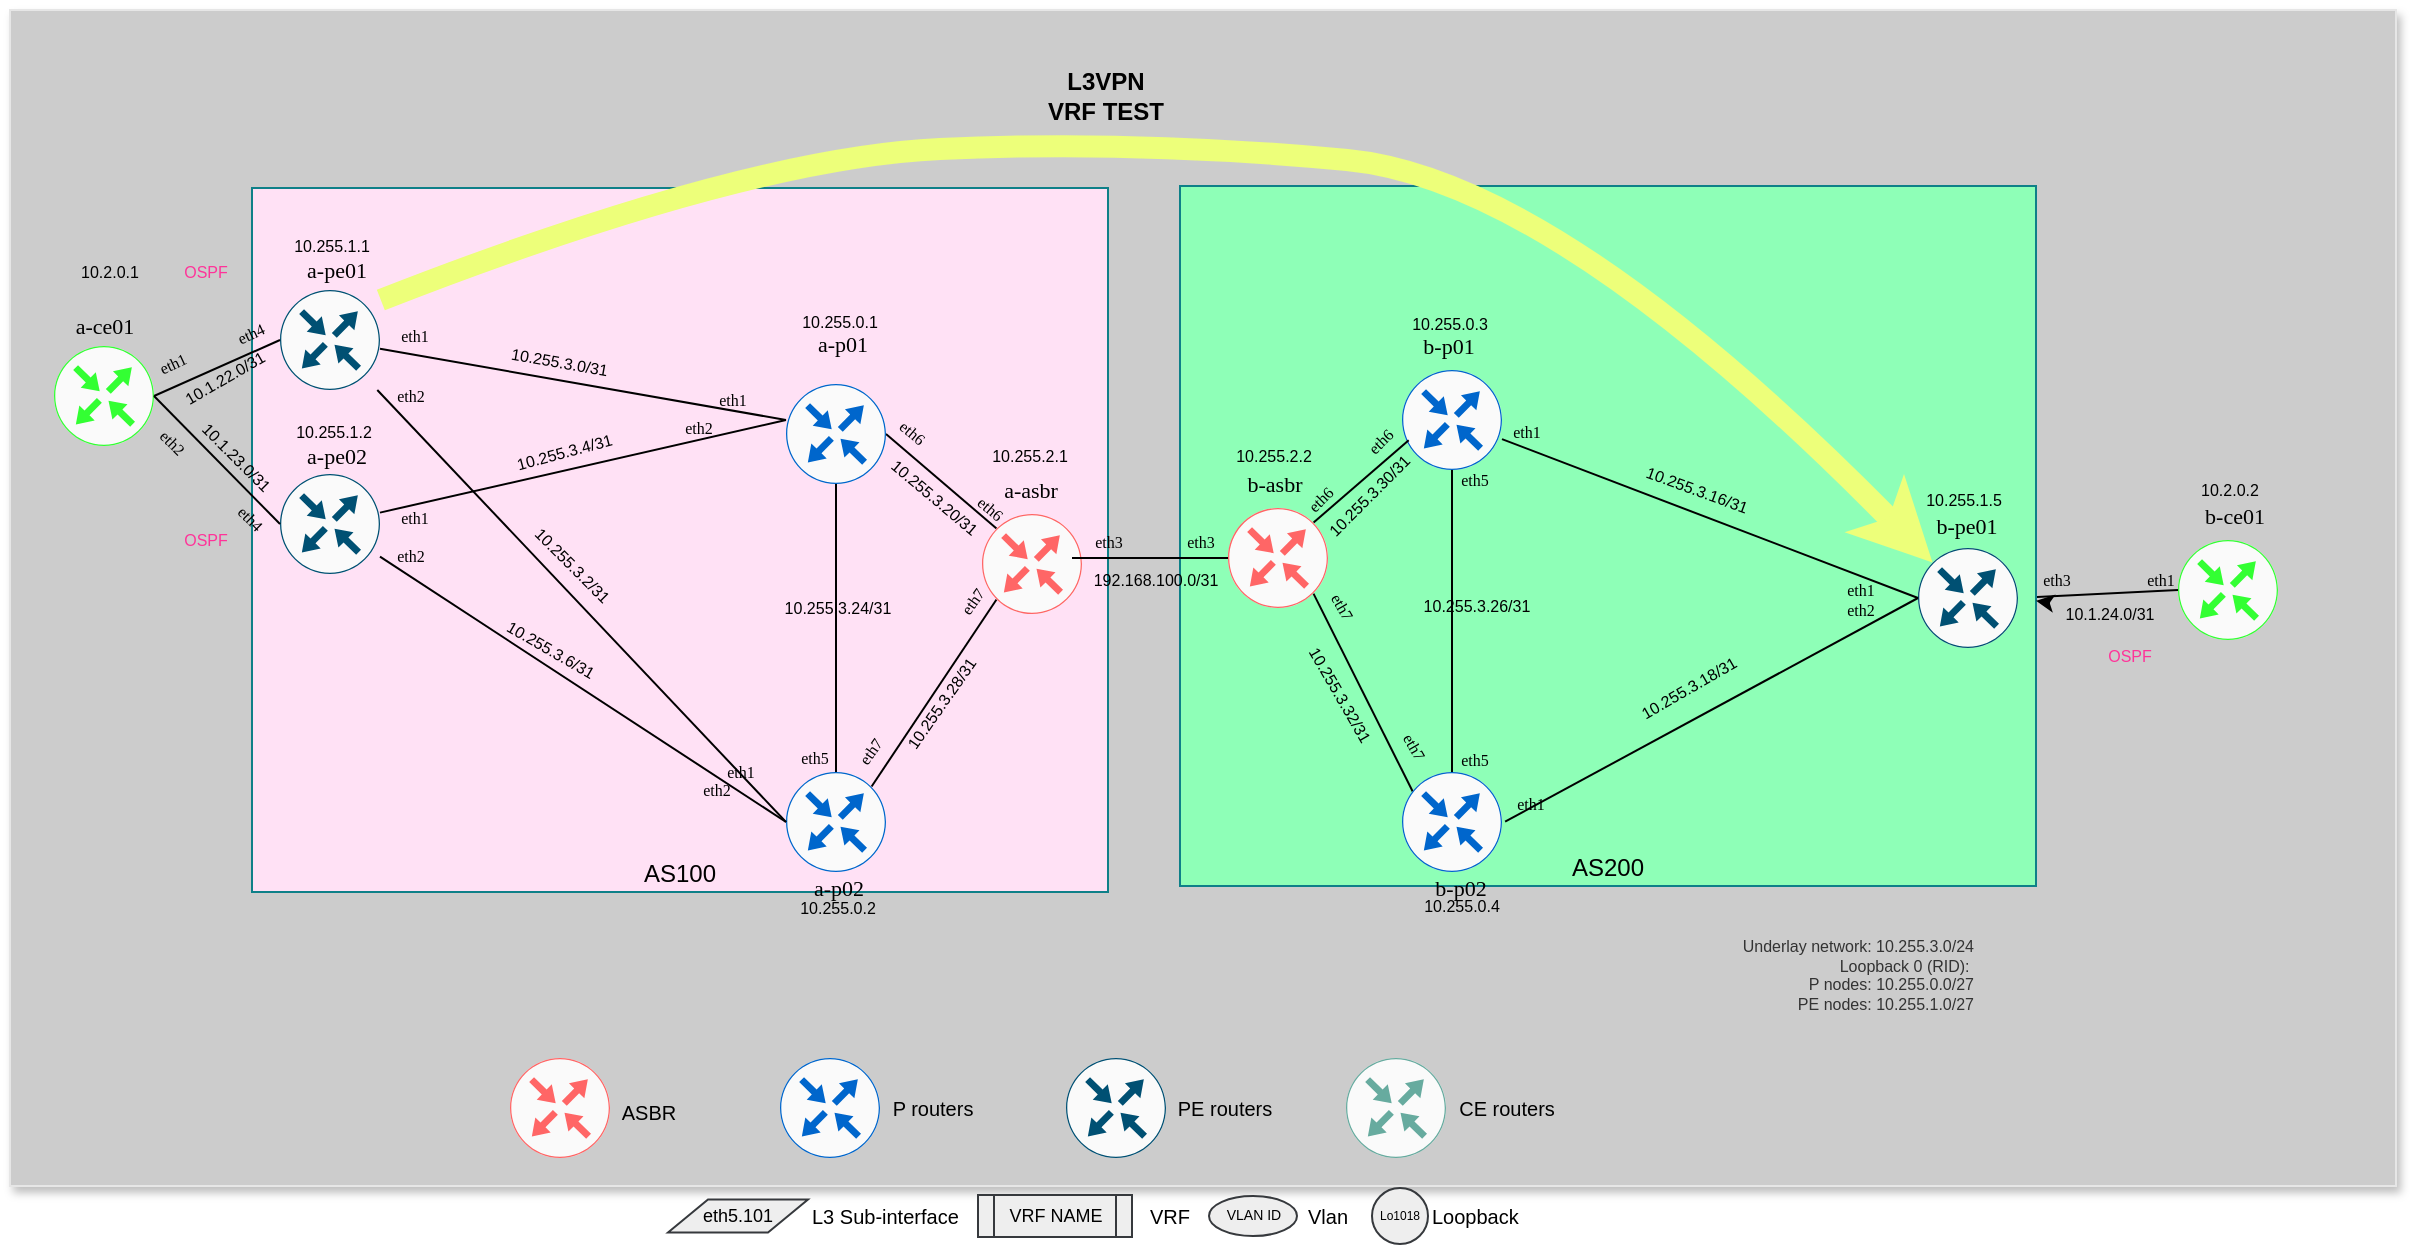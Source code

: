 <mxfile>
    <diagram name="Page-1" id="-UelpCdYEey4y5baOnSz">
        <mxGraphModel dx="1777" dy="1005" grid="0" gridSize="10" guides="1" tooltips="1" connect="1" arrows="1" fold="1" page="0" pageScale="1" pageWidth="827" pageHeight="1169" math="0" shadow="0">
            <root>
                <mxCell id="0"/>
                <mxCell id="-plp4mE1TCrz63QN9HbG-12" value="Background Image" parent="0"/>
                <mxCell id="-plp4mE1TCrz63QN9HbG-13" value="" style="rounded=0;whiteSpace=wrap;html=1;fillColor=#CCCCCC;fontColor=#333333;strokeColor=#E6E6E6;shadow=1;" parent="-plp4mE1TCrz63QN9HbG-12" vertex="1">
                    <mxGeometry x="-374" y="-184" width="1193" height="588" as="geometry"/>
                </mxCell>
                <mxCell id="3" value="a-ce01" style="text;html=1;align=center;verticalAlign=middle;resizable=0;points=[];autosize=1;strokeColor=none;fillColor=none;fontSize=11;fontFamily=Verdana;" parent="-plp4mE1TCrz63QN9HbG-12" vertex="1">
                    <mxGeometry x="-355" y="-39" width="56" height="25" as="geometry"/>
                </mxCell>
                <mxCell id="11" value="b-ce01" style="text;html=1;align=center;verticalAlign=middle;resizable=0;points=[];autosize=1;strokeColor=none;fillColor=none;fontSize=11;fontFamily=Verdana;" parent="-plp4mE1TCrz63QN9HbG-12" vertex="1">
                    <mxGeometry x="710" y="56" width="56" height="25" as="geometry"/>
                </mxCell>
                <mxCell id="13" style="edgeStyle=none;curved=1;rounded=0;orthogonalLoop=1;jettySize=auto;html=1;fontSize=12;startSize=8;endSize=8;endArrow=none;endFill=0;strokeWidth=1;exitX=1;exitY=0.5;exitDx=0;exitDy=0;exitPerimeter=0;entryX=0;entryY=0.5;entryDx=0;entryDy=0;entryPerimeter=0;" parent="-plp4mE1TCrz63QN9HbG-12" source="WSuv4SzaL3Qnk7HgxCXB-66" target="12" edge="1">
                    <mxGeometry relative="1" as="geometry">
                        <mxPoint x="742" y="120" as="targetPoint"/>
                        <mxPoint x="484" y="120" as="sourcePoint"/>
                    </mxGeometry>
                </mxCell>
                <mxCell id="1" parent="0"/>
                <mxCell id="WSuv4SzaL3Qnk7HgxCXB-26" value="AS100" style="rounded=0;whiteSpace=wrap;html=1;fillColor=#FFE1F5;strokeColor=#0e8088;verticalAlign=bottom;shadow=0;" parent="1" vertex="1">
                    <mxGeometry x="-253" y="-95" width="428" height="352" as="geometry"/>
                </mxCell>
                <mxCell id="WSuv4SzaL3Qnk7HgxCXB-204" value="" style="sketch=0;points=[[0.5,0,0],[1,0.5,0],[0.5,1,0],[0,0.5,0],[0.145,0.145,0],[0.856,0.145,0],[0.855,0.856,0],[0.145,0.855,0]];verticalLabelPosition=bottom;html=1;verticalAlign=top;aspect=fixed;align=center;pointerEvents=1;shape=mxgraph.cisco19.rect;prIcon=router;fillColor=#FAFAFA;strokeColor=#0066CC;fontSize=8;" parent="1" vertex="1">
                    <mxGeometry x="11" y="340" width="50" height="50" as="geometry"/>
                </mxCell>
                <mxCell id="WSuv4SzaL3Qnk7HgxCXB-205" value="P routers" style="text;html=1;align=center;verticalAlign=middle;resizable=0;points=[];autosize=1;strokeColor=none;fillColor=none;fontSize=10;" parent="1" vertex="1">
                    <mxGeometry x="58" y="353" width="58" height="24" as="geometry"/>
                </mxCell>
                <mxCell id="WSuv4SzaL3Qnk7HgxCXB-206" value="" style="sketch=0;points=[[0.5,0,0],[1,0.5,0],[0.5,1,0],[0,0.5,0],[0.145,0.145,0],[0.856,0.145,0],[0.855,0.856,0],[0.145,0.855,0]];verticalLabelPosition=bottom;html=1;verticalAlign=top;aspect=fixed;align=center;pointerEvents=1;shape=mxgraph.cisco19.rect;prIcon=router;fillColor=#FAFAFA;strokeColor=#005073;fontSize=8;" parent="1" vertex="1">
                    <mxGeometry x="154" y="340" width="50" height="50" as="geometry"/>
                </mxCell>
                <mxCell id="WSuv4SzaL3Qnk7HgxCXB-207" value="PE routers" style="text;html=1;align=center;verticalAlign=middle;resizable=0;points=[];autosize=1;strokeColor=none;fillColor=none;fontSize=10;" parent="1" vertex="1">
                    <mxGeometry x="200.5" y="353" width="65" height="24" as="geometry"/>
                </mxCell>
                <mxCell id="WSuv4SzaL3Qnk7HgxCXB-208" value="" style="sketch=0;points=[[0.5,0,0],[1,0.5,0],[0.5,1,0],[0,0.5,0],[0.145,0.145,0],[0.856,0.145,0],[0.855,0.856,0],[0.145,0.855,0]];verticalLabelPosition=bottom;html=1;verticalAlign=top;aspect=fixed;align=center;pointerEvents=1;shape=mxgraph.cisco19.rect;prIcon=router;fillColor=#FAFAFA;strokeColor=#67AB9F;fontSize=8;" parent="1" vertex="1">
                    <mxGeometry x="294" y="340" width="50" height="50" as="geometry"/>
                </mxCell>
                <mxCell id="WSuv4SzaL3Qnk7HgxCXB-209" value="CE routers" style="text;html=1;align=center;verticalAlign=middle;resizable=0;points=[];autosize=1;strokeColor=none;fillColor=none;fontSize=10;" parent="1" vertex="1">
                    <mxGeometry x="341" y="353" width="66" height="24" as="geometry"/>
                </mxCell>
                <mxCell id="-plp4mE1TCrz63QN9HbG-1" value="VRF NAME" style="shape=process;whiteSpace=wrap;html=1;backgroundOutline=1;fillColor=#eeeeee;strokeColor=#36393d;fontSize=9;" parent="1" vertex="1">
                    <mxGeometry x="110" y="408.5" width="77" height="21" as="geometry"/>
                </mxCell>
                <mxCell id="-plp4mE1TCrz63QN9HbG-2" value="VRF" style="text;html=1;align=left;verticalAlign=middle;resizable=0;points=[];autosize=1;strokeColor=none;fillColor=none;fontSize=10;" parent="1" vertex="1">
                    <mxGeometry x="194" y="407" width="38" height="24" as="geometry"/>
                </mxCell>
                <mxCell id="-plp4mE1TCrz63QN9HbG-3" value="VLAN ID" style="ellipse;whiteSpace=wrap;html=1;fontSize=7;fillColor=#eeeeee;strokeColor=#36393d;" parent="1" vertex="1">
                    <mxGeometry x="225.5" y="409" width="44" height="20" as="geometry"/>
                </mxCell>
                <mxCell id="-plp4mE1TCrz63QN9HbG-5" value="Vlan" style="text;html=1;align=left;verticalAlign=middle;resizable=0;points=[];autosize=1;strokeColor=none;fillColor=none;fontSize=10;" parent="1" vertex="1">
                    <mxGeometry x="273" y="407" width="38" height="24" as="geometry"/>
                </mxCell>
                <mxCell id="-plp4mE1TCrz63QN9HbG-7" value="Lo1018" style="ellipse;whiteSpace=wrap;html=1;aspect=fixed;fillColor=#eeeeee;strokeColor=#36393d;fontSize=6;" parent="1" vertex="1">
                    <mxGeometry x="307" y="405" width="28" height="28" as="geometry"/>
                </mxCell>
                <mxCell id="-plp4mE1TCrz63QN9HbG-8" value="Loopback" style="text;html=1;align=left;verticalAlign=middle;resizable=0;points=[];autosize=1;strokeColor=none;fillColor=none;fontSize=10;" parent="1" vertex="1">
                    <mxGeometry x="335" y="407" width="61" height="24" as="geometry"/>
                </mxCell>
                <mxCell id="JTRN2UEG_rgVW73hcwAd-14" value="eth5.101" style="shape=parallelogram;perimeter=parallelogramPerimeter;whiteSpace=wrap;html=1;fixedSize=1;fontSize=9;fillColor=#eeeeee;strokeColor=#36393d;" parent="1" vertex="1">
                    <mxGeometry x="-45" y="410.75" width="70" height="16.5" as="geometry"/>
                </mxCell>
                <mxCell id="JTRN2UEG_rgVW73hcwAd-15" value="L3 Sub-interface" style="text;html=1;align=left;verticalAlign=middle;resizable=0;points=[];autosize=1;strokeColor=none;fillColor=none;fontSize=10;" parent="1" vertex="1">
                    <mxGeometry x="25" y="407" width="91" height="24" as="geometry"/>
                </mxCell>
                <mxCell id="A-7povr_MnUaADOWKXIy-27" value="&lt;b&gt;L3VPN&lt;/b&gt;&lt;div&gt;&lt;b&gt;VRF TEST&lt;/b&gt;&lt;/div&gt;" style="text;html=1;align=center;verticalAlign=middle;whiteSpace=wrap;rounded=0;" parent="1" vertex="1">
                    <mxGeometry x="144" y="-156" width="60" height="30" as="geometry"/>
                </mxCell>
                <mxCell id="17" value="AS200" style="rounded=0;whiteSpace=wrap;html=1;fillColor=#8EFFB7;strokeColor=#0e8088;verticalAlign=bottom;shadow=0;" parent="1" vertex="1">
                    <mxGeometry x="211" y="-96" width="428" height="350" as="geometry"/>
                </mxCell>
                <mxCell id="A-7povr_MnUaADOWKXIy-25" value="" style="curved=1;endArrow=classic;html=1;rounded=0;entryX=0.145;entryY=0.145;entryDx=0;entryDy=0;entryPerimeter=0;exitX=0.902;exitY=1.12;exitDx=0;exitDy=0;exitPerimeter=0;strokeColor=#EDFF7A;strokeWidth=11;" parent="1" source="WSuv4SzaL3Qnk7HgxCXB-101" target="WSuv4SzaL3Qnk7HgxCXB-66" edge="1">
                    <mxGeometry width="50" height="50" relative="1" as="geometry">
                        <mxPoint x="229" y="75" as="sourcePoint"/>
                        <mxPoint x="279" y="25" as="targetPoint"/>
                        <Array as="points">
                            <mxPoint x="-7" y="-110"/>
                            <mxPoint x="189" y="-119"/>
                            <mxPoint x="400" y="-99"/>
                        </Array>
                    </mxGeometry>
                </mxCell>
                <mxCell id="WSuv4SzaL3Qnk7HgxCXB-57" value="Topology" parent="0"/>
                <mxCell id="WSuv4SzaL3Qnk7HgxCXB-58" value="" style="sketch=0;points=[[0.5,0,0],[1,0.5,0],[0.5,1,0],[0,0.5,0],[0.145,0.145,0],[0.856,0.145,0],[0.855,0.856,0],[0.145,0.855,0]];verticalLabelPosition=bottom;html=1;verticalAlign=top;aspect=fixed;align=center;pointerEvents=1;shape=mxgraph.cisco19.rect;prIcon=router;fillColor=#FAFAFA;strokeColor=#005073;" parent="WSuv4SzaL3Qnk7HgxCXB-57" vertex="1">
                    <mxGeometry x="-239" y="-44" width="50" height="50" as="geometry"/>
                </mxCell>
                <mxCell id="WSuv4SzaL3Qnk7HgxCXB-59" value="" style="sketch=0;points=[[0.5,0,0],[1,0.5,0],[0.5,1,0],[0,0.5,0],[0.145,0.145,0],[0.856,0.145,0],[0.855,0.856,0],[0.145,0.855,0]];verticalLabelPosition=bottom;html=1;verticalAlign=top;aspect=fixed;align=center;pointerEvents=1;shape=mxgraph.cisco19.rect;prIcon=router;fillColor=#FAFAFA;strokeColor=#005073;" parent="WSuv4SzaL3Qnk7HgxCXB-57" vertex="1">
                    <mxGeometry x="-239" y="48" width="50" height="50" as="geometry"/>
                </mxCell>
                <mxCell id="WSuv4SzaL3Qnk7HgxCXB-63" value="" style="sketch=0;points=[[0.5,0,0],[1,0.5,0],[0.5,1,0],[0,0.5,0],[0.145,0.145,0],[0.856,0.145,0],[0.855,0.856,0],[0.145,0.855,0]];verticalLabelPosition=bottom;html=1;verticalAlign=top;aspect=fixed;align=center;pointerEvents=1;shape=mxgraph.cisco19.rect;prIcon=router;fillColor=#FAFAFA;strokeColor=#0066CC;" parent="WSuv4SzaL3Qnk7HgxCXB-57" vertex="1">
                    <mxGeometry x="14" y="197" width="50" height="50" as="geometry"/>
                </mxCell>
                <mxCell id="WSuv4SzaL3Qnk7HgxCXB-64" value="" style="sketch=0;points=[[0.5,0,0],[1,0.5,0],[0.5,1,0],[0,0.5,0],[0.145,0.145,0],[0.856,0.145,0],[0.855,0.856,0],[0.145,0.855,0]];verticalLabelPosition=bottom;html=1;verticalAlign=top;aspect=fixed;align=center;pointerEvents=1;shape=mxgraph.cisco19.rect;prIcon=router;fillColor=#FAFAFA;strokeColor=#0066CC;" parent="WSuv4SzaL3Qnk7HgxCXB-57" vertex="1">
                    <mxGeometry x="322" y="-4" width="50" height="50" as="geometry"/>
                </mxCell>
                <mxCell id="WSuv4SzaL3Qnk7HgxCXB-66" value="" style="sketch=0;points=[[0.5,0,0],[1,0.5,0],[0.5,1,0],[0,0.5,0],[0.145,0.145,0],[0.856,0.145,0],[0.855,0.856,0],[0.145,0.855,0]];verticalLabelPosition=bottom;html=1;verticalAlign=top;aspect=fixed;align=center;pointerEvents=1;shape=mxgraph.cisco19.rect;prIcon=router;fillColor=#FAFAFA;strokeColor=#005073;" parent="WSuv4SzaL3Qnk7HgxCXB-57" vertex="1">
                    <mxGeometry x="580" y="85" width="50" height="50" as="geometry"/>
                </mxCell>
                <mxCell id="WSuv4SzaL3Qnk7HgxCXB-69" style="edgeStyle=none;curved=1;rounded=0;orthogonalLoop=1;jettySize=auto;html=1;entryX=0;entryY=0.5;entryDx=0;entryDy=0;entryPerimeter=0;fontSize=12;startSize=8;endSize=8;endArrow=none;endFill=0;" parent="WSuv4SzaL3Qnk7HgxCXB-57" source="WSuv4SzaL3Qnk7HgxCXB-59" edge="1">
                    <mxGeometry relative="1" as="geometry">
                        <mxPoint x="14" y="21" as="targetPoint"/>
                    </mxGeometry>
                </mxCell>
                <mxCell id="WSuv4SzaL3Qnk7HgxCXB-70" style="edgeStyle=none;curved=1;rounded=0;orthogonalLoop=1;jettySize=auto;html=1;entryX=0;entryY=0.5;entryDx=0;entryDy=0;entryPerimeter=0;fontSize=12;startSize=8;endSize=8;endArrow=none;endFill=0;" parent="WSuv4SzaL3Qnk7HgxCXB-57" source="WSuv4SzaL3Qnk7HgxCXB-58" edge="1">
                    <mxGeometry relative="1" as="geometry">
                        <mxPoint x="14" y="21" as="targetPoint"/>
                    </mxGeometry>
                </mxCell>
                <mxCell id="WSuv4SzaL3Qnk7HgxCXB-71" style="edgeStyle=none;curved=1;rounded=0;orthogonalLoop=1;jettySize=auto;html=1;fontSize=12;startSize=8;endSize=8;endArrow=none;endFill=0;strokeWidth=1;entryX=0.145;entryY=0.145;entryDx=0;entryDy=0;entryPerimeter=0;" parent="WSuv4SzaL3Qnk7HgxCXB-57" target="24" edge="1">
                    <mxGeometry relative="1" as="geometry">
                        <mxPoint x="252" y="21" as="targetPoint"/>
                        <mxPoint x="64" y="28" as="sourcePoint"/>
                    </mxGeometry>
                </mxCell>
                <mxCell id="WSuv4SzaL3Qnk7HgxCXB-72" style="edgeStyle=none;curved=1;rounded=0;orthogonalLoop=1;jettySize=auto;html=1;entryX=0;entryY=0.5;entryDx=0;entryDy=0;entryPerimeter=0;fontSize=12;startSize=8;endSize=8;endArrow=none;endFill=0;strokeWidth=1;exitX=0.855;exitY=0.856;exitDx=0;exitDy=0;exitPerimeter=0;" parent="WSuv4SzaL3Qnk7HgxCXB-57" source="26" edge="1">
                    <mxGeometry relative="1" as="geometry">
                        <mxPoint x="339" y="230.0" as="targetPoint"/>
                    </mxGeometry>
                </mxCell>
                <mxCell id="WSuv4SzaL3Qnk7HgxCXB-73" style="edgeStyle=none;curved=1;rounded=0;orthogonalLoop=1;jettySize=auto;html=1;fontSize=12;startSize=8;endSize=8;entryX=0.5;entryY=1;entryDx=0;entryDy=0;entryPerimeter=0;endArrow=none;endFill=0;strokeWidth=1;" parent="WSuv4SzaL3Qnk7HgxCXB-57" source="WSuv4SzaL3Qnk7HgxCXB-63" edge="1">
                    <mxGeometry relative="1" as="geometry">
                        <mxPoint x="39" y="46" as="targetPoint"/>
                    </mxGeometry>
                </mxCell>
                <mxCell id="WSuv4SzaL3Qnk7HgxCXB-74" style="edgeStyle=none;curved=1;rounded=0;orthogonalLoop=1;jettySize=auto;html=1;entryX=0.5;entryY=0;entryDx=0;entryDy=0;entryPerimeter=0;fontSize=12;startSize=8;endSize=8;endArrow=none;endFill=0;strokeWidth=1;" parent="WSuv4SzaL3Qnk7HgxCXB-57" source="WSuv4SzaL3Qnk7HgxCXB-64" target="23" edge="1">
                    <mxGeometry relative="1" as="geometry">
                        <mxPoint x="364" y="205.0" as="targetPoint"/>
                    </mxGeometry>
                </mxCell>
                <mxCell id="WSuv4SzaL3Qnk7HgxCXB-75" style="edgeStyle=none;curved=1;rounded=0;orthogonalLoop=1;jettySize=auto;html=1;entryX=0.145;entryY=0.855;entryDx=0;entryDy=0;entryPerimeter=0;fontSize=12;startSize=8;endSize=8;endArrow=none;endFill=0;strokeWidth=1;exitX=0.856;exitY=0.145;exitDx=0;exitDy=0;exitPerimeter=0;" parent="WSuv4SzaL3Qnk7HgxCXB-57" edge="1" target="24" source="WSuv4SzaL3Qnk7HgxCXB-63">
                    <mxGeometry relative="1" as="geometry">
                        <mxPoint x="67" y="90.004" as="sourcePoint"/>
                        <mxPoint x="349.25" y="265.47" as="targetPoint"/>
                    </mxGeometry>
                </mxCell>
                <mxCell id="WSuv4SzaL3Qnk7HgxCXB-76" style="edgeStyle=none;curved=1;rounded=0;orthogonalLoop=1;jettySize=auto;html=1;entryX=0;entryY=0.5;entryDx=0;entryDy=0;entryPerimeter=0;fontSize=12;startSize=8;endSize=8;endArrow=none;endFill=0;" parent="WSuv4SzaL3Qnk7HgxCXB-57" source="WSuv4SzaL3Qnk7HgxCXB-58" target="WSuv4SzaL3Qnk7HgxCXB-63" edge="1">
                    <mxGeometry relative="1" as="geometry"/>
                </mxCell>
                <mxCell id="WSuv4SzaL3Qnk7HgxCXB-77" style="edgeStyle=none;curved=1;rounded=0;orthogonalLoop=1;jettySize=auto;html=1;entryX=0;entryY=0.5;entryDx=0;entryDy=0;entryPerimeter=0;fontSize=12;startSize=8;endSize=8;endArrow=none;endFill=0;" parent="WSuv4SzaL3Qnk7HgxCXB-57" source="WSuv4SzaL3Qnk7HgxCXB-59" target="WSuv4SzaL3Qnk7HgxCXB-63" edge="1">
                    <mxGeometry relative="1" as="geometry"/>
                </mxCell>
                <mxCell id="WSuv4SzaL3Qnk7HgxCXB-80" style="edgeStyle=none;curved=1;rounded=0;orthogonalLoop=1;jettySize=auto;html=1;entryX=0;entryY=0.5;entryDx=0;entryDy=0;entryPerimeter=0;fontSize=12;startSize=8;endSize=8;endArrow=none;endFill=0;" parent="WSuv4SzaL3Qnk7HgxCXB-57" source="WSuv4SzaL3Qnk7HgxCXB-64" target="WSuv4SzaL3Qnk7HgxCXB-66" edge="1">
                    <mxGeometry relative="1" as="geometry"/>
                </mxCell>
                <mxCell id="WSuv4SzaL3Qnk7HgxCXB-81" style="edgeStyle=none;curved=1;rounded=0;orthogonalLoop=1;jettySize=auto;html=1;entryX=0;entryY=0.5;entryDx=0;entryDy=0;entryPerimeter=0;fontSize=12;startSize=8;endSize=8;endArrow=none;endFill=0;exitX=0.154;exitY=0.901;exitDx=0;exitDy=0;exitPerimeter=0;" parent="WSuv4SzaL3Qnk7HgxCXB-57" source="WSuv4SzaL3Qnk7HgxCXB-144" target="WSuv4SzaL3Qnk7HgxCXB-66" edge="1">
                    <mxGeometry relative="1" as="geometry">
                        <mxPoint x="389" y="216.111" as="sourcePoint"/>
                    </mxGeometry>
                </mxCell>
                <UserObject label="&lt;div&gt;&lt;span data-lucid-type=&quot;application/vnd.lucid.text&quot; data-lucid-content=&quot;{&amp;quot;t&amp;quot;:&amp;quot;Loopback 0 (RID): 1.0.0.xISIS: 49.019.168.0.00x.00&amp;quot;,&amp;quot;m&amp;quot;:[{&amp;quot;s&amp;quot;:0,&amp;quot;n&amp;quot;:&amp;quot;a&amp;quot;,&amp;quot;v&amp;quot;:&amp;quot;left&amp;quot;},{&amp;quot;s&amp;quot;:0,&amp;quot;n&amp;quot;:&amp;quot;c&amp;quot;,&amp;quot;v&amp;quot;:&amp;quot;333333ff&amp;quot;,&amp;quot;e&amp;quot;:56},{&amp;quot;s&amp;quot;:0,&amp;quot;n&amp;quot;:&amp;quot;s&amp;quot;,&amp;quot;v&amp;quot;:17.778,&amp;quot;e&amp;quot;:56}]}&quot;&gt;&lt;span style=&quot;color: rgb(51, 51, 51);&quot;&gt;&lt;font&gt;Underlay network: 10.255.3.0/24&lt;/font&gt;&lt;/span&gt;&lt;/span&gt;&lt;/div&gt;&lt;span data-lucid-type=&quot;application/vnd.lucid.text&quot; data-lucid-content=&quot;{&amp;quot;t&amp;quot;:&amp;quot;Loopback 0 (RID): 1.0.0.xISIS: 49.019.168.0.00x.00&amp;quot;,&amp;quot;m&amp;quot;:[{&amp;quot;s&amp;quot;:0,&amp;quot;n&amp;quot;:&amp;quot;a&amp;quot;,&amp;quot;v&amp;quot;:&amp;quot;left&amp;quot;},{&amp;quot;s&amp;quot;:0,&amp;quot;n&amp;quot;:&amp;quot;c&amp;quot;,&amp;quot;v&amp;quot;:&amp;quot;333333ff&amp;quot;,&amp;quot;e&amp;quot;:56},{&amp;quot;s&amp;quot;:0,&amp;quot;n&amp;quot;:&amp;quot;s&amp;quot;,&amp;quot;v&amp;quot;:17.778,&amp;quot;e&amp;quot;:56}]}&quot;&gt;&lt;span style=&quot;color: rgb(51, 51, 51);&quot;&gt;&lt;font&gt;Loopback 0 (RID):&amp;nbsp;&lt;br&gt;&lt;/font&gt;&lt;/span&gt;&lt;/span&gt;&lt;div&gt;&lt;span data-lucid-type=&quot;application/vnd.lucid.text&quot; data-lucid-content=&quot;{&amp;quot;t&amp;quot;:&amp;quot;Loopback 0 (RID): 1.0.0.xISIS: 49.019.168.0.00x.00&amp;quot;,&amp;quot;m&amp;quot;:[{&amp;quot;s&amp;quot;:0,&amp;quot;n&amp;quot;:&amp;quot;a&amp;quot;,&amp;quot;v&amp;quot;:&amp;quot;left&amp;quot;},{&amp;quot;s&amp;quot;:0,&amp;quot;n&amp;quot;:&amp;quot;c&amp;quot;,&amp;quot;v&amp;quot;:&amp;quot;333333ff&amp;quot;,&amp;quot;e&amp;quot;:56},{&amp;quot;s&amp;quot;:0,&amp;quot;n&amp;quot;:&amp;quot;s&amp;quot;,&amp;quot;v&amp;quot;:17.778,&amp;quot;e&amp;quot;:56}]}&quot;&gt;&lt;font style=&quot;&quot;&gt;&lt;font color=&quot;#333333&quot;&gt;P nodes: 10.255.0.0/27&lt;/font&gt;&lt;br&gt;&lt;/font&gt;&lt;/span&gt;&lt;/div&gt;&lt;div&gt;&lt;span data-lucid-type=&quot;application/vnd.lucid.text&quot; data-lucid-content=&quot;{&amp;quot;t&amp;quot;:&amp;quot;Loopback 0 (RID): 1.0.0.xISIS: 49.019.168.0.00x.00&amp;quot;,&amp;quot;m&amp;quot;:[{&amp;quot;s&amp;quot;:0,&amp;quot;n&amp;quot;:&amp;quot;a&amp;quot;,&amp;quot;v&amp;quot;:&amp;quot;left&amp;quot;},{&amp;quot;s&amp;quot;:0,&amp;quot;n&amp;quot;:&amp;quot;c&amp;quot;,&amp;quot;v&amp;quot;:&amp;quot;333333ff&amp;quot;,&amp;quot;e&amp;quot;:56},{&amp;quot;s&amp;quot;:0,&amp;quot;n&amp;quot;:&amp;quot;s&amp;quot;,&amp;quot;v&amp;quot;:17.778,&amp;quot;e&amp;quot;:56}]}&quot;&gt;&lt;font style=&quot;&quot;&gt;&lt;font color=&quot;#333333&quot;&gt;PE nodes:&amp;nbsp;&lt;/font&gt;&lt;/font&gt;&lt;/span&gt;&lt;span style=&quot;background-color: initial;&quot;&gt;&lt;font color=&quot;#333333&quot;&gt;10.255.1.0/27&lt;/font&gt;&lt;/span&gt;&lt;/div&gt;" id="WSuv4SzaL3Qnk7HgxCXB-153">
                    <mxCell style="text;whiteSpace=wrap;html=1;align=right;fontSize=8;fontFamily=Helvetica;" parent="WSuv4SzaL3Qnk7HgxCXB-57" vertex="1">
                        <mxGeometry x="485" y="273" width="125" height="38" as="geometry"/>
                    </mxCell>
                </UserObject>
                <mxCell id="-plp4mE1TCrz63QN9HbG-9" value="" style="sketch=0;points=[[0.5,0,0],[1,0.5,0],[0.5,1,0],[0,0.5,0],[0.145,0.145,0],[0.856,0.145,0],[0.855,0.856,0],[0.145,0.855,0]];verticalLabelPosition=bottom;html=1;verticalAlign=top;aspect=fixed;align=center;pointerEvents=1;shape=mxgraph.cisco19.rect;prIcon=router;fillColor=#FAFAFA;strokeColor=#FF6666;" parent="WSuv4SzaL3Qnk7HgxCXB-57" vertex="1">
                    <mxGeometry x="-124" y="340" width="50" height="50" as="geometry"/>
                </mxCell>
                <mxCell id="-plp4mE1TCrz63QN9HbG-10" value="ASBR" style="text;html=1;align=center;verticalAlign=middle;resizable=0;points=[];autosize=1;strokeColor=none;fillColor=none;fontSize=10;" parent="WSuv4SzaL3Qnk7HgxCXB-57" vertex="1">
                    <mxGeometry x="-78" y="355" width="45" height="24" as="geometry"/>
                </mxCell>
                <mxCell id="12" value="" style="sketch=0;points=[[0.5,0,0],[1,0.5,0],[0.5,1,0],[0,0.5,0],[0.145,0.145,0],[0.856,0.145,0],[0.855,0.856,0],[0.145,0.855,0]];verticalLabelPosition=bottom;html=1;verticalAlign=top;aspect=fixed;align=center;pointerEvents=1;shape=mxgraph.cisco19.rect;prIcon=router;fillColor=#FAFAFA;strokeColor=#33FF33;" parent="WSuv4SzaL3Qnk7HgxCXB-57" vertex="1">
                    <mxGeometry x="710" y="81" width="50" height="50" as="geometry"/>
                </mxCell>
                <mxCell id="2" value="" style="sketch=0;points=[[0.5,0,0],[1,0.5,0],[0.5,1,0],[0,0.5,0],[0.145,0.145,0],[0.856,0.145,0],[0.855,0.856,0],[0.145,0.855,0]];verticalLabelPosition=bottom;html=1;verticalAlign=top;aspect=fixed;align=center;pointerEvents=1;shape=mxgraph.cisco19.rect;prIcon=router;fillColor=#FAFAFA;strokeColor=#33FF33;" parent="WSuv4SzaL3Qnk7HgxCXB-57" vertex="1">
                    <mxGeometry x="-352" y="-16" width="50" height="50" as="geometry"/>
                </mxCell>
                <mxCell id="5" style="edgeStyle=none;curved=1;rounded=0;orthogonalLoop=1;jettySize=auto;html=1;entryX=0;entryY=0.5;entryDx=0;entryDy=0;entryPerimeter=0;fontSize=12;startSize=8;endSize=8;endArrow=none;endFill=0;exitX=1;exitY=0.5;exitDx=0;exitDy=0;exitPerimeter=0;" parent="WSuv4SzaL3Qnk7HgxCXB-57" source="2" target="WSuv4SzaL3Qnk7HgxCXB-58" edge="1">
                    <mxGeometry relative="1" as="geometry">
                        <mxPoint x="-275" y="-4" as="sourcePoint"/>
                        <mxPoint x="-192" y="115.61" as="targetPoint"/>
                    </mxGeometry>
                </mxCell>
                <mxCell id="6" style="edgeStyle=none;curved=1;rounded=0;orthogonalLoop=1;jettySize=auto;html=1;entryX=0;entryY=0.5;entryDx=0;entryDy=0;entryPerimeter=0;fontSize=12;startSize=8;endSize=8;endArrow=none;endFill=0;exitX=1;exitY=0.5;exitDx=0;exitDy=0;exitPerimeter=0;" parent="WSuv4SzaL3Qnk7HgxCXB-57" source="2" target="WSuv4SzaL3Qnk7HgxCXB-59" edge="1">
                    <mxGeometry relative="1" as="geometry">
                        <mxPoint x="-310" y="83" as="sourcePoint"/>
                        <mxPoint x="-247" y="55" as="targetPoint"/>
                    </mxGeometry>
                </mxCell>
                <mxCell id="21" value="" style="sketch=0;points=[[0.5,0,0],[1,0.5,0],[0.5,1,0],[0,0.5,0],[0.145,0.145,0],[0.856,0.145,0],[0.855,0.856,0],[0.145,0.855,0]];verticalLabelPosition=bottom;html=1;verticalAlign=top;aspect=fixed;align=center;pointerEvents=1;shape=mxgraph.cisco19.rect;prIcon=router;fillColor=#FAFAFA;strokeColor=#0066CC;" parent="WSuv4SzaL3Qnk7HgxCXB-57" vertex="1">
                    <mxGeometry x="14" y="3" width="50" height="50" as="geometry"/>
                </mxCell>
                <mxCell id="23" value="" style="sketch=0;points=[[0.5,0,0],[1,0.5,0],[0.5,1,0],[0,0.5,0],[0.145,0.145,0],[0.856,0.145,0],[0.855,0.856,0],[0.145,0.855,0]];verticalLabelPosition=bottom;html=1;verticalAlign=top;aspect=fixed;align=center;pointerEvents=1;shape=mxgraph.cisco19.rect;prIcon=router;fillColor=#FAFAFA;strokeColor=#0066CC;" parent="WSuv4SzaL3Qnk7HgxCXB-57" vertex="1">
                    <mxGeometry x="322" y="197" width="50" height="50" as="geometry"/>
                </mxCell>
                <mxCell id="24" value="" style="sketch=0;points=[[0.5,0,0],[1,0.5,0],[0.5,1,0],[0,0.5,0],[0.145,0.145,0],[0.856,0.145,0],[0.855,0.856,0],[0.145,0.855,0]];verticalLabelPosition=bottom;html=1;verticalAlign=top;aspect=fixed;align=center;pointerEvents=1;shape=mxgraph.cisco19.rect;prIcon=router;fillColor=#FAFAFA;strokeColor=#FF6666;" vertex="1" parent="WSuv4SzaL3Qnk7HgxCXB-57">
                    <mxGeometry x="112" y="68" width="50" height="50" as="geometry"/>
                </mxCell>
                <mxCell id="26" value="" style="sketch=0;points=[[0.5,0,0],[1,0.5,0],[0.5,1,0],[0,0.5,0],[0.145,0.145,0],[0.856,0.145,0],[0.855,0.856,0],[0.145,0.855,0]];verticalLabelPosition=bottom;html=1;verticalAlign=top;aspect=fixed;align=center;pointerEvents=1;shape=mxgraph.cisco19.rect;prIcon=router;fillColor=#FAFAFA;strokeColor=#FF6666;" vertex="1" parent="WSuv4SzaL3Qnk7HgxCXB-57">
                    <mxGeometry x="235" y="65" width="50" height="50" as="geometry"/>
                </mxCell>
                <mxCell id="29" style="edgeStyle=none;curved=1;rounded=0;orthogonalLoop=1;jettySize=auto;html=1;fontSize=12;startSize=8;endSize=8;endArrow=none;endFill=0;strokeWidth=1;exitX=0;exitY=0.5;exitDx=0;exitDy=0;exitPerimeter=0;" edge="1" parent="WSuv4SzaL3Qnk7HgxCXB-57" source="26">
                    <mxGeometry relative="1" as="geometry">
                        <mxPoint x="157" y="90" as="targetPoint"/>
                        <mxPoint x="133" y="208" as="sourcePoint"/>
                    </mxGeometry>
                </mxCell>
                <mxCell id="32" value="&lt;font style=&quot;font-size: 8px;&quot;&gt;10.255.2.1&lt;/font&gt;" style="text;html=1;align=center;verticalAlign=middle;whiteSpace=wrap;rounded=0;rotation=0;" vertex="1" parent="WSuv4SzaL3Qnk7HgxCXB-57">
                    <mxGeometry x="105.5" y="23" width="60" height="30" as="geometry"/>
                </mxCell>
                <mxCell id="33" value="&lt;font style=&quot;font-size: 8px;&quot;&gt;10.255.2.2&lt;/font&gt;" style="text;html=1;align=center;verticalAlign=middle;whiteSpace=wrap;rounded=0;rotation=0;" vertex="1" parent="WSuv4SzaL3Qnk7HgxCXB-57">
                    <mxGeometry x="228" y="23" width="60" height="30" as="geometry"/>
                </mxCell>
                <mxCell id="35" value="a-asbr" style="text;html=1;align=center;verticalAlign=middle;resizable=0;points=[];autosize=1;strokeColor=none;fillColor=none;fontSize=11;fontFamily=Verdana;" vertex="1" parent="WSuv4SzaL3Qnk7HgxCXB-57">
                    <mxGeometry x="109" y="43" width="53" height="25" as="geometry"/>
                </mxCell>
                <mxCell id="36" value="b-asbr" style="text;html=1;align=center;verticalAlign=middle;resizable=0;points=[];autosize=1;strokeColor=none;fillColor=none;fontSize=11;fontFamily=Verdana;" vertex="1" parent="WSuv4SzaL3Qnk7HgxCXB-57">
                    <mxGeometry x="231" y="40" width="54" height="25" as="geometry"/>
                </mxCell>
                <mxCell id="41" style="edgeStyle=none;curved=1;rounded=0;orthogonalLoop=1;jettySize=auto;html=1;fontSize=12;startSize=8;endSize=8;endArrow=none;endFill=0;strokeWidth=1;exitX=0.856;exitY=0.145;exitDx=0;exitDy=0;exitPerimeter=0;entryX=0.067;entryY=0.703;entryDx=0;entryDy=0;entryPerimeter=0;" edge="1" parent="WSuv4SzaL3Qnk7HgxCXB-57" source="26" target="WSuv4SzaL3Qnk7HgxCXB-64">
                    <mxGeometry relative="1" as="geometry">
                        <mxPoint x="248.23" y="52.75" as="sourcePoint"/>
                        <mxPoint x="310.23" y="-40.25" as="targetPoint"/>
                    </mxGeometry>
                </mxCell>
                <mxCell id="46" value="&lt;font style=&quot;font-size: 8px;&quot;&gt;10.255.3.30/31&lt;/font&gt;" style="text;html=1;align=center;verticalAlign=middle;whiteSpace=wrap;rounded=0;rotation=-45;" vertex="1" parent="WSuv4SzaL3Qnk7HgxCXB-57">
                    <mxGeometry x="275" y="43" width="60" height="30" as="geometry"/>
                </mxCell>
                <mxCell id="47" value="&lt;font style=&quot;font-size: 8px;&quot;&gt;10.255.3.32/31&lt;/font&gt;" style="text;html=1;align=center;verticalAlign=middle;whiteSpace=wrap;rounded=0;rotation=60;" vertex="1" parent="WSuv4SzaL3Qnk7HgxCXB-57">
                    <mxGeometry x="262" y="143" width="60" height="30" as="geometry"/>
                </mxCell>
                <mxCell id="48" value="eth3" style="text;html=1;align=center;verticalAlign=middle;resizable=0;points=[];autosize=1;strokeColor=none;fillColor=none;fontSize=8;fontFamily=Verdana;" vertex="1" parent="WSuv4SzaL3Qnk7HgxCXB-57">
                    <mxGeometry x="203" y="71" width="36" height="22" as="geometry"/>
                </mxCell>
                <mxCell id="49" value="eth7" style="text;html=1;align=center;verticalAlign=middle;resizable=0;points=[];autosize=1;strokeColor=none;fillColor=none;fontSize=8;fontFamily=Verdana;rotation=-55;" vertex="1" parent="WSuv4SzaL3Qnk7HgxCXB-57">
                    <mxGeometry x="89" y="101" width="36" height="22" as="geometry"/>
                </mxCell>
                <mxCell id="51" value="eth6" style="text;html=1;align=center;verticalAlign=middle;resizable=0;points=[];autosize=1;strokeColor=none;fillColor=none;fontSize=8;fontFamily=Verdana;rotation=40;" vertex="1" parent="WSuv4SzaL3Qnk7HgxCXB-57">
                    <mxGeometry x="98" y="54" width="36" height="22" as="geometry"/>
                </mxCell>
                <mxCell id="52" value="eth7" style="text;html=1;align=center;verticalAlign=middle;resizable=0;points=[];autosize=1;strokeColor=none;fillColor=none;fontSize=8;fontFamily=Verdana;rotation=60;" vertex="1" parent="WSuv4SzaL3Qnk7HgxCXB-57">
                    <mxGeometry x="274" y="103" width="36" height="22" as="geometry"/>
                </mxCell>
                <mxCell id="53" value="eth6" style="text;html=1;align=center;verticalAlign=middle;resizable=0;points=[];autosize=1;strokeColor=none;fillColor=none;fontSize=8;fontFamily=Verdana;rotation=-45;" vertex="1" parent="WSuv4SzaL3Qnk7HgxCXB-57">
                    <mxGeometry x="263" y="50" width="36" height="22" as="geometry"/>
                </mxCell>
                <mxCell id="54" value="eth1" style="text;html=1;align=center;verticalAlign=middle;resizable=0;points=[];autosize=1;strokeColor=none;fillColor=none;fontSize=8;fontFamily=Verdana;rotation=-25;" vertex="1" parent="WSuv4SzaL3Qnk7HgxCXB-57">
                    <mxGeometry x="-311" y="-18" width="36" height="22" as="geometry"/>
                </mxCell>
                <mxCell id="56" value="eth4" style="text;html=1;align=center;verticalAlign=middle;resizable=0;points=[];autosize=1;strokeColor=none;fillColor=none;fontSize=8;fontFamily=Verdana;rotation=-25;" vertex="1" parent="WSuv4SzaL3Qnk7HgxCXB-57">
                    <mxGeometry x="-272" y="-33" width="36" height="22" as="geometry"/>
                </mxCell>
                <mxCell id="57" value="eth2" style="text;html=1;align=center;verticalAlign=middle;resizable=0;points=[];autosize=1;strokeColor=none;fillColor=none;fontSize=8;fontFamily=Verdana;rotation=45;" vertex="1" parent="WSuv4SzaL3Qnk7HgxCXB-57">
                    <mxGeometry x="-311" y="21" width="36" height="22" as="geometry"/>
                </mxCell>
                <mxCell id="58" value="eth4" style="text;html=1;align=center;verticalAlign=middle;resizable=0;points=[];autosize=1;strokeColor=none;fillColor=none;fontSize=8;fontFamily=Verdana;rotation=45;" vertex="1" parent="WSuv4SzaL3Qnk7HgxCXB-57">
                    <mxGeometry x="-272" y="59" width="36" height="22" as="geometry"/>
                </mxCell>
                <mxCell id="59" value="eth3" style="text;html=1;align=center;verticalAlign=middle;resizable=0;points=[];autosize=1;strokeColor=none;fillColor=none;fontSize=8;fontFamily=Verdana;" vertex="1" parent="WSuv4SzaL3Qnk7HgxCXB-57">
                    <mxGeometry x="631" y="90" width="36" height="22" as="geometry"/>
                </mxCell>
                <mxCell id="60" value="eth1" style="text;html=1;align=center;verticalAlign=middle;resizable=0;points=[];autosize=1;strokeColor=none;fillColor=none;fontSize=8;fontFamily=Verdana;" vertex="1" parent="WSuv4SzaL3Qnk7HgxCXB-57">
                    <mxGeometry x="683" y="90" width="36" height="22" as="geometry"/>
                </mxCell>
                <mxCell id="61" value="&lt;font style=&quot;font-size: 8px;&quot;&gt;10.2.0.1&lt;/font&gt;" style="text;html=1;align=center;verticalAlign=middle;whiteSpace=wrap;rounded=0;rotation=0;" vertex="1" parent="WSuv4SzaL3Qnk7HgxCXB-57">
                    <mxGeometry x="-354" y="-69" width="60" height="30" as="geometry"/>
                </mxCell>
                <mxCell id="62" value="&lt;font style=&quot;font-size: 8px;&quot;&gt;10.2.0.2&lt;/font&gt;" style="text;html=1;align=center;verticalAlign=middle;whiteSpace=wrap;rounded=0;rotation=0;" vertex="1" parent="WSuv4SzaL3Qnk7HgxCXB-57">
                    <mxGeometry x="706" y="40" width="60" height="30" as="geometry"/>
                </mxCell>
                <mxCell id="67" value="" style="edgeStyle=none;html=1;" edge="1" parent="WSuv4SzaL3Qnk7HgxCXB-57" source="63" target="17">
                    <mxGeometry relative="1" as="geometry"/>
                </mxCell>
                <mxCell id="63" value="&lt;font style=&quot;font-size: 8px;&quot;&gt;10.1.24.0/31&lt;/font&gt;" style="text;html=1;align=center;verticalAlign=middle;whiteSpace=wrap;rounded=0;rotation=0;" vertex="1" parent="WSuv4SzaL3Qnk7HgxCXB-57">
                    <mxGeometry x="646" y="102" width="60" height="30" as="geometry"/>
                </mxCell>
                <mxCell id="64" value="&lt;font style=&quot;font-size: 8px;&quot;&gt;10.1.23.0/31&lt;/font&gt;" style="text;html=1;align=center;verticalAlign=middle;whiteSpace=wrap;rounded=0;rotation=45;" vertex="1" parent="WSuv4SzaL3Qnk7HgxCXB-57">
                    <mxGeometry x="-290" y="24" width="60" height="30" as="geometry"/>
                </mxCell>
                <mxCell id="65" value="&lt;font style=&quot;font-size: 8px;&quot;&gt;10.1.22.0/31&lt;/font&gt;" style="text;html=1;align=center;verticalAlign=middle;whiteSpace=wrap;rounded=0;rotation=-30;" vertex="1" parent="WSuv4SzaL3Qnk7HgxCXB-57">
                    <mxGeometry x="-297" y="-16" width="60" height="30" as="geometry"/>
                </mxCell>
                <mxCell id="68" value="&lt;font color=&quot;#ff3399&quot; style=&quot;font-size: 8px;&quot;&gt;OSPF&lt;/font&gt;" style="text;html=1;align=center;verticalAlign=middle;whiteSpace=wrap;rounded=0;rotation=0;" vertex="1" parent="WSuv4SzaL3Qnk7HgxCXB-57">
                    <mxGeometry x="656" y="123" width="60" height="30" as="geometry"/>
                </mxCell>
                <mxCell id="69" value="&lt;font color=&quot;#ff3399&quot; style=&quot;font-size: 8px;&quot;&gt;OSPF&lt;/font&gt;" style="text;html=1;align=center;verticalAlign=middle;whiteSpace=wrap;rounded=0;rotation=0;" vertex="1" parent="WSuv4SzaL3Qnk7HgxCXB-57">
                    <mxGeometry x="-306" y="-69" width="60" height="30" as="geometry"/>
                </mxCell>
                <mxCell id="70" value="&lt;font color=&quot;#ff3399&quot; style=&quot;font-size: 8px;&quot;&gt;OSPF&lt;/font&gt;" style="text;html=1;align=center;verticalAlign=middle;whiteSpace=wrap;rounded=0;rotation=0;" vertex="1" parent="WSuv4SzaL3Qnk7HgxCXB-57">
                    <mxGeometry x="-306" y="65" width="60" height="30" as="geometry"/>
                </mxCell>
                <mxCell id="WSuv4SzaL3Qnk7HgxCXB-48" value="Hostnames" parent="0"/>
                <mxCell id="WSuv4SzaL3Qnk7HgxCXB-49" value="a-p01" style="text;html=1;align=center;verticalAlign=middle;resizable=0;points=[];autosize=1;strokeColor=none;fillColor=none;fontSize=11;fontFamily=Verdana;" parent="WSuv4SzaL3Qnk7HgxCXB-48" vertex="1">
                    <mxGeometry x="17" y="-30" width="50" height="25" as="geometry"/>
                </mxCell>
                <mxCell id="WSuv4SzaL3Qnk7HgxCXB-50" value="a-p02" style="text;html=1;align=center;verticalAlign=middle;resizable=0;points=[];autosize=1;strokeColor=none;fillColor=none;fontSize=11;fontFamily=Verdana;" parent="WSuv4SzaL3Qnk7HgxCXB-48" vertex="1">
                    <mxGeometry x="14.5" y="242" width="50" height="25" as="geometry"/>
                </mxCell>
                <mxCell id="WSuv4SzaL3Qnk7HgxCXB-51" value="b-pe01" style="text;html=1;align=center;verticalAlign=middle;resizable=0;points=[];autosize=1;strokeColor=none;fillColor=none;fontSize=11;fontFamily=Verdana;" parent="WSuv4SzaL3Qnk7HgxCXB-48" vertex="1">
                    <mxGeometry x="575" y="61" width="57" height="25" as="geometry"/>
                </mxCell>
                <mxCell id="WSuv4SzaL3Qnk7HgxCXB-52" value="a-pe02" style="text;html=1;align=center;verticalAlign=middle;resizable=0;points=[];autosize=1;strokeColor=none;fillColor=none;fontSize=11;fontFamily=Verdana;" parent="WSuv4SzaL3Qnk7HgxCXB-48" vertex="1">
                    <mxGeometry x="-240" y="26" width="57" height="25" as="geometry"/>
                </mxCell>
                <mxCell id="WSuv4SzaL3Qnk7HgxCXB-55" value="b-p02" style="text;html=1;align=center;verticalAlign=middle;resizable=0;points=[];autosize=1;strokeColor=none;fillColor=none;fontSize=11;fontFamily=Verdana;" parent="WSuv4SzaL3Qnk7HgxCXB-48" vertex="1">
                    <mxGeometry x="325" y="242" width="51" height="25" as="geometry"/>
                </mxCell>
                <mxCell id="WSuv4SzaL3Qnk7HgxCXB-56" value="b-p01" style="text;html=1;align=center;verticalAlign=middle;resizable=0;points=[];autosize=1;strokeColor=none;fillColor=none;fontSize=11;fontFamily=Verdana;" parent="WSuv4SzaL3Qnk7HgxCXB-48" vertex="1">
                    <mxGeometry x="319.5" y="-28.5" width="51" height="25" as="geometry"/>
                </mxCell>
                <mxCell id="WSuv4SzaL3Qnk7HgxCXB-101" value="a-pe01" style="text;html=1;align=center;verticalAlign=middle;resizable=0;points=[];autosize=1;strokeColor=none;fillColor=none;fontSize=11;fontFamily=Verdana;" parent="WSuv4SzaL3Qnk7HgxCXB-48" vertex="1">
                    <mxGeometry x="-240" y="-67" width="57" height="25" as="geometry"/>
                </mxCell>
                <mxCell id="WSuv4SzaL3Qnk7HgxCXB-106" value="Interfaces" parent="0"/>
                <mxCell id="WSuv4SzaL3Qnk7HgxCXB-115" value="eth1" style="text;html=1;align=center;verticalAlign=middle;resizable=0;points=[];autosize=1;strokeColor=none;fillColor=none;fontSize=8;fontFamily=Verdana;" parent="WSuv4SzaL3Qnk7HgxCXB-106" vertex="1">
                    <mxGeometry x="-190" y="-32" width="36" height="22" as="geometry"/>
                </mxCell>
                <mxCell id="WSuv4SzaL3Qnk7HgxCXB-116" value="eth2" style="text;html=1;align=center;verticalAlign=middle;resizable=0;points=[];autosize=1;strokeColor=none;fillColor=none;fontSize=8;fontFamily=Verdana;" parent="WSuv4SzaL3Qnk7HgxCXB-106" vertex="1">
                    <mxGeometry x="-192" y="-2" width="36" height="22" as="geometry"/>
                </mxCell>
                <mxCell id="WSuv4SzaL3Qnk7HgxCXB-117" value="eth1" style="text;html=1;align=center;verticalAlign=middle;resizable=0;points=[];autosize=1;strokeColor=none;fillColor=none;fontSize=8;fontFamily=Verdana;" parent="WSuv4SzaL3Qnk7HgxCXB-106" vertex="1">
                    <mxGeometry x="-190" y="59" width="36" height="22" as="geometry"/>
                </mxCell>
                <mxCell id="WSuv4SzaL3Qnk7HgxCXB-118" value="eth2" style="text;html=1;align=center;verticalAlign=middle;resizable=0;points=[];autosize=1;strokeColor=none;fillColor=none;fontSize=8;fontFamily=Verdana;" parent="WSuv4SzaL3Qnk7HgxCXB-106" vertex="1">
                    <mxGeometry x="-192" y="78" width="36" height="22" as="geometry"/>
                </mxCell>
                <mxCell id="WSuv4SzaL3Qnk7HgxCXB-123" value="eth1" style="text;html=1;align=center;verticalAlign=middle;resizable=0;points=[];autosize=1;strokeColor=none;fillColor=none;fontSize=8;fontFamily=Verdana;" parent="WSuv4SzaL3Qnk7HgxCXB-106" vertex="1">
                    <mxGeometry x="-31" width="36" height="22" as="geometry"/>
                </mxCell>
                <mxCell id="WSuv4SzaL3Qnk7HgxCXB-124" value="eth2" style="text;html=1;align=center;verticalAlign=middle;resizable=0;points=[];autosize=1;strokeColor=none;fillColor=none;fontSize=8;fontFamily=Verdana;" parent="WSuv4SzaL3Qnk7HgxCXB-106" vertex="1">
                    <mxGeometry x="-48" y="14" width="36" height="22" as="geometry"/>
                </mxCell>
                <mxCell id="WSuv4SzaL3Qnk7HgxCXB-129" value="eth1" style="text;html=1;align=center;verticalAlign=middle;resizable=0;points=[];autosize=1;strokeColor=none;fillColor=none;fontSize=8;fontFamily=Verdana;" parent="WSuv4SzaL3Qnk7HgxCXB-106" vertex="1">
                    <mxGeometry x="-27" y="186" width="36" height="22" as="geometry"/>
                </mxCell>
                <mxCell id="WSuv4SzaL3Qnk7HgxCXB-130" value="eth2" style="text;html=1;align=center;verticalAlign=middle;resizable=0;points=[];autosize=1;strokeColor=none;fillColor=none;fontSize=8;fontFamily=Verdana;" parent="WSuv4SzaL3Qnk7HgxCXB-106" vertex="1">
                    <mxGeometry x="-39" y="195" width="36" height="22" as="geometry"/>
                </mxCell>
                <mxCell id="WSuv4SzaL3Qnk7HgxCXB-133" value="eth3" style="text;html=1;align=center;verticalAlign=middle;resizable=0;points=[];autosize=1;strokeColor=none;fillColor=none;fontSize=8;fontFamily=Verdana;" parent="WSuv4SzaL3Qnk7HgxCXB-106" vertex="1">
                    <mxGeometry x="157" y="71" width="36" height="22" as="geometry"/>
                </mxCell>
                <mxCell id="WSuv4SzaL3Qnk7HgxCXB-134" value="eth5" style="text;html=1;align=center;verticalAlign=middle;resizable=0;points=[];autosize=1;strokeColor=none;fillColor=none;fontSize=8;fontFamily=Verdana;" parent="WSuv4SzaL3Qnk7HgxCXB-106" vertex="1">
                    <mxGeometry x="10" y="179" width="36" height="22" as="geometry"/>
                </mxCell>
                <mxCell id="WSuv4SzaL3Qnk7HgxCXB-137" value="eth6" style="text;html=1;align=center;verticalAlign=middle;resizable=0;points=[];autosize=1;strokeColor=none;fillColor=none;fontSize=8;fontFamily=Verdana;rotation=40;" parent="WSuv4SzaL3Qnk7HgxCXB-106" vertex="1">
                    <mxGeometry x="59" y="16" width="36" height="22" as="geometry"/>
                </mxCell>
                <mxCell id="WSuv4SzaL3Qnk7HgxCXB-138" value="eth7" style="text;html=1;align=center;verticalAlign=middle;resizable=0;points=[];autosize=1;strokeColor=none;fillColor=none;fontSize=8;fontFamily=Verdana;rotation=-55;" parent="WSuv4SzaL3Qnk7HgxCXB-106" vertex="1">
                    <mxGeometry x="38" y="176" width="36" height="22" as="geometry"/>
                </mxCell>
                <mxCell id="WSuv4SzaL3Qnk7HgxCXB-139" value="eth7" style="text;html=1;align=center;verticalAlign=middle;resizable=0;points=[];autosize=1;strokeColor=none;fillColor=none;fontSize=8;fontFamily=Verdana;rotation=60;" parent="WSuv4SzaL3Qnk7HgxCXB-106" vertex="1">
                    <mxGeometry x="310" y="173" width="36" height="22" as="geometry"/>
                </mxCell>
                <mxCell id="WSuv4SzaL3Qnk7HgxCXB-140" value="eth6" style="text;html=1;align=center;verticalAlign=middle;resizable=0;points=[];autosize=1;strokeColor=none;fillColor=none;fontSize=8;fontFamily=Verdana;rotation=-45;" parent="WSuv4SzaL3Qnk7HgxCXB-106" vertex="1">
                    <mxGeometry x="293" y="21" width="36" height="22" as="geometry"/>
                </mxCell>
                <mxCell id="WSuv4SzaL3Qnk7HgxCXB-141" value="eth5" style="text;html=1;align=center;verticalAlign=middle;resizable=0;points=[];autosize=1;strokeColor=none;fillColor=none;fontSize=8;fontFamily=Verdana;" parent="WSuv4SzaL3Qnk7HgxCXB-106" vertex="1">
                    <mxGeometry x="340" y="180" width="36" height="22" as="geometry"/>
                </mxCell>
                <mxCell id="WSuv4SzaL3Qnk7HgxCXB-142" value="eth5" style="text;html=1;align=center;verticalAlign=middle;resizable=0;points=[];autosize=1;strokeColor=none;fillColor=none;fontSize=8;fontFamily=Verdana;" parent="WSuv4SzaL3Qnk7HgxCXB-106" vertex="1">
                    <mxGeometry x="340" y="40" width="36" height="22" as="geometry"/>
                </mxCell>
                <mxCell id="WSuv4SzaL3Qnk7HgxCXB-143" value="eth1" style="text;html=1;align=center;verticalAlign=middle;resizable=0;points=[];autosize=1;strokeColor=none;fillColor=none;fontSize=8;fontFamily=Verdana;" parent="WSuv4SzaL3Qnk7HgxCXB-106" vertex="1">
                    <mxGeometry x="366" y="16" width="36" height="22" as="geometry"/>
                </mxCell>
                <mxCell id="WSuv4SzaL3Qnk7HgxCXB-144" value="eth1" style="text;html=1;align=center;verticalAlign=middle;resizable=0;points=[];autosize=1;strokeColor=none;fillColor=none;fontSize=8;fontFamily=Verdana;" parent="WSuv4SzaL3Qnk7HgxCXB-106" vertex="1">
                    <mxGeometry x="368" y="202" width="36" height="22" as="geometry"/>
                </mxCell>
                <mxCell id="WSuv4SzaL3Qnk7HgxCXB-145" value="eth1" style="text;html=1;align=center;verticalAlign=middle;resizable=0;points=[];autosize=1;strokeColor=none;fillColor=none;fontSize=8;fontFamily=Verdana;" parent="WSuv4SzaL3Qnk7HgxCXB-106" vertex="1">
                    <mxGeometry x="533" y="95" width="36" height="22" as="geometry"/>
                </mxCell>
                <mxCell id="WSuv4SzaL3Qnk7HgxCXB-146" value="eth2" style="text;html=1;align=center;verticalAlign=middle;resizable=0;points=[];autosize=1;strokeColor=none;fillColor=none;fontSize=8;fontFamily=Verdana;" parent="WSuv4SzaL3Qnk7HgxCXB-106" vertex="1">
                    <mxGeometry x="533" y="105" width="36" height="22" as="geometry"/>
                </mxCell>
                <mxCell id="WSuv4SzaL3Qnk7HgxCXB-154" value="VRF Clients" parent="0" visible="0"/>
                <mxCell id="WSuv4SzaL3Qnk7HgxCXB-155" value="CLIENTS" style="shape=process;whiteSpace=wrap;html=1;backgroundOutline=1;fillColor=#d0cee2;strokeColor=#56517e;fontSize=9;" parent="WSuv4SzaL3Qnk7HgxCXB-154" vertex="1">
                    <mxGeometry x="-254" y="-10" width="77" height="21" as="geometry"/>
                </mxCell>
                <mxCell id="WSuv4SzaL3Qnk7HgxCXB-156" value="CLIENTS" style="shape=process;whiteSpace=wrap;html=1;backgroundOutline=1;fillColor=#d0cee2;strokeColor=#56517e;fontSize=9;" parent="WSuv4SzaL3Qnk7HgxCXB-154" vertex="1">
                    <mxGeometry x="-254" y="88" width="77" height="21" as="geometry"/>
                </mxCell>
                <mxCell id="WSuv4SzaL3Qnk7HgxCXB-159" value="CLIENTS" style="shape=process;whiteSpace=wrap;html=1;backgroundOutline=1;fillColor=#d0cee2;strokeColor=#56517e;fontSize=9;" parent="WSuv4SzaL3Qnk7HgxCXB-154" vertex="1">
                    <mxGeometry x="-470" y="11" width="77" height="21" as="geometry"/>
                </mxCell>
                <mxCell id="WSuv4SzaL3Qnk7HgxCXB-190" style="edgeStyle=none;curved=1;rounded=0;orthogonalLoop=1;jettySize=auto;html=1;fontSize=12;startSize=8;endSize=8;strokeColor=#97D077;endArrow=classicThin;endFill=1;startArrow=classicThin;startFill=1;" parent="WSuv4SzaL3Qnk7HgxCXB-154" edge="1">
                    <mxGeometry relative="1" as="geometry">
                        <mxPoint x="752.677" y="99.968" as="targetPoint"/>
                        <mxPoint x="675" y="100" as="sourcePoint"/>
                    </mxGeometry>
                </mxCell>
                <mxCell id="WSuv4SzaL3Qnk7HgxCXB-191" value="static" style="edgeLabel;html=1;align=center;verticalAlign=middle;resizable=0;points=[];fontSize=9;fontColor=#97D077;" parent="WSuv4SzaL3Qnk7HgxCXB-190" vertex="1" connectable="0">
                    <mxGeometry x="0.086" relative="1" as="geometry">
                        <mxPoint as="offset"/>
                    </mxGeometry>
                </mxCell>
                <mxCell id="WSuv4SzaL3Qnk7HgxCXB-161" value="vlan 1810" style="ellipse;whiteSpace=wrap;html=1;fontSize=7;fillColor=#d0cee2;strokeColor=#56517e;" parent="WSuv4SzaL3Qnk7HgxCXB-154" vertex="1">
                    <mxGeometry x="-397" y="12" width="44" height="20" as="geometry"/>
                </mxCell>
                <mxCell id="WSuv4SzaL3Qnk7HgxCXB-162" value="vlan 1810" style="ellipse;whiteSpace=wrap;html=1;fontSize=7;fillColor=#d0cee2;strokeColor=#56517e;" parent="WSuv4SzaL3Qnk7HgxCXB-154" vertex="1">
                    <mxGeometry x="-276" y="-23" width="44" height="20" as="geometry"/>
                </mxCell>
                <mxCell id="WSuv4SzaL3Qnk7HgxCXB-163" value="vlan 1810" style="ellipse;whiteSpace=wrap;html=1;fontSize=7;fillColor=#d0cee2;strokeColor=#56517e;" parent="WSuv4SzaL3Qnk7HgxCXB-154" vertex="1">
                    <mxGeometry x="-278" y="73" width="44" height="20" as="geometry"/>
                </mxCell>
                <mxCell id="WSuv4SzaL3Qnk7HgxCXB-166" value="Lo1018" style="ellipse;whiteSpace=wrap;html=1;aspect=fixed;fillColor=#d0cee2;strokeColor=#56517e;fontSize=6;" parent="WSuv4SzaL3Qnk7HgxCXB-154" vertex="1">
                    <mxGeometry x="-229.5" y="-31" width="28" height="28" as="geometry"/>
                </mxCell>
                <mxCell id="WSuv4SzaL3Qnk7HgxCXB-167" value="Lo1018" style="ellipse;whiteSpace=wrap;html=1;aspect=fixed;fillColor=#d0cee2;strokeColor=#56517e;fontSize=6;" parent="WSuv4SzaL3Qnk7HgxCXB-154" vertex="1">
                    <mxGeometry x="-227" y="65" width="28" height="28" as="geometry"/>
                </mxCell>
                <mxCell id="WSuv4SzaL3Qnk7HgxCXB-171" style="edgeStyle=none;curved=1;rounded=0;orthogonalLoop=1;jettySize=auto;html=1;fontSize=12;startSize=8;endSize=8;strokeColor=#FF0000;endArrow=classicThin;endFill=1;" parent="WSuv4SzaL3Qnk7HgxCXB-154" source="WSuv4SzaL3Qnk7HgxCXB-161" target="WSuv4SzaL3Qnk7HgxCXB-166" edge="1">
                    <mxGeometry relative="1" as="geometry"/>
                </mxCell>
                <mxCell id="WSuv4SzaL3Qnk7HgxCXB-172" style="edgeStyle=none;curved=1;rounded=0;orthogonalLoop=1;jettySize=auto;html=1;fontSize=12;startSize=8;endSize=8;strokeColor=#FF0000;endArrow=classicThin;endFill=1;exitX=0.876;exitY=0.612;exitDx=0;exitDy=0;exitPerimeter=0;" parent="WSuv4SzaL3Qnk7HgxCXB-154" source="WSuv4SzaL3Qnk7HgxCXB-161" target="WSuv4SzaL3Qnk7HgxCXB-167" edge="1">
                    <mxGeometry relative="1" as="geometry">
                        <mxPoint x="-346" y="27" as="sourcePoint"/>
                        <mxPoint x="-219" y="-4" as="targetPoint"/>
                    </mxGeometry>
                </mxCell>
                <mxCell id="WSuv4SzaL3Qnk7HgxCXB-175" value="CLIENTS" style="shape=process;whiteSpace=wrap;html=1;backgroundOutline=1;fillColor=#d0cee2;strokeColor=#56517e;fontSize=9;" parent="WSuv4SzaL3Qnk7HgxCXB-154" vertex="1">
                    <mxGeometry x="788" y="101" width="77" height="21" as="geometry"/>
                </mxCell>
                <mxCell id="WSuv4SzaL3Qnk7HgxCXB-176" value="vlan 1810" style="ellipse;whiteSpace=wrap;html=1;fontSize=7;fillColor=#d0cee2;strokeColor=#56517e;" parent="WSuv4SzaL3Qnk7HgxCXB-154" vertex="1">
                    <mxGeometry x="754" y="101" width="44" height="20" as="geometry"/>
                </mxCell>
                <mxCell id="WSuv4SzaL3Qnk7HgxCXB-177" value="10.18.10.211/24" style="text;html=1;align=center;verticalAlign=middle;resizable=0;points=[];autosize=1;strokeColor=none;fillColor=none;fontSize=7;fontFamily=Verdana;" parent="WSuv4SzaL3Qnk7HgxCXB-154" vertex="1">
                    <mxGeometry x="-440" y="45" width="78" height="20" as="geometry"/>
                </mxCell>
                <mxCell id="WSuv4SzaL3Qnk7HgxCXB-178" value="10.18.10.11/24" style="text;html=1;align=center;verticalAlign=middle;resizable=0;points=[];autosize=1;strokeColor=none;fillColor=none;fontSize=7;fontFamily=Verdana;" parent="WSuv4SzaL3Qnk7HgxCXB-154" vertex="1">
                    <mxGeometry x="-254" y="7" width="73" height="20" as="geometry"/>
                </mxCell>
                <mxCell id="WSuv4SzaL3Qnk7HgxCXB-179" value="10.18.10.12/24" style="text;html=1;align=center;verticalAlign=middle;resizable=0;points=[];autosize=1;strokeColor=none;fillColor=none;fontSize=7;fontFamily=Verdana;" parent="WSuv4SzaL3Qnk7HgxCXB-154" vertex="1">
                    <mxGeometry x="-254" y="104" width="73" height="20" as="geometry"/>
                </mxCell>
                <mxCell id="WSuv4SzaL3Qnk7HgxCXB-182" value="vip: 10.18.10.1/24" style="text;html=1;align=center;verticalAlign=middle;resizable=0;points=[];autosize=1;strokeColor=none;fillColor=none;fontSize=7;fontFamily=Verdana;" parent="WSuv4SzaL3Qnk7HgxCXB-154" vertex="1">
                    <mxGeometry x="-296.5" y="21" width="85" height="20" as="geometry"/>
                </mxCell>
                <mxCell id="WSuv4SzaL3Qnk7HgxCXB-185" value="CLIENTS" style="shape=process;whiteSpace=wrap;html=1;backgroundOutline=1;fillColor=#d0cee2;strokeColor=#56517e;fontSize=9;" parent="WSuv4SzaL3Qnk7HgxCXB-154" vertex="1">
                    <mxGeometry x="559" y="100" width="77" height="21" as="geometry"/>
                </mxCell>
                <mxCell id="WSuv4SzaL3Qnk7HgxCXB-186" value="vlan 1810" style="ellipse;whiteSpace=wrap;html=1;fontSize=7;fillColor=#d0cee2;strokeColor=#56517e;" parent="WSuv4SzaL3Qnk7HgxCXB-154" vertex="1">
                    <mxGeometry x="629" y="100.5" width="44" height="20" as="geometry"/>
                </mxCell>
                <mxCell id="WSuv4SzaL3Qnk7HgxCXB-187" value="10.18.11.1/24" style="text;html=1;align=center;verticalAlign=middle;resizable=0;points=[];autosize=1;strokeColor=none;fillColor=none;fontSize=7;fontFamily=Verdana;" parent="WSuv4SzaL3Qnk7HgxCXB-154" vertex="1">
                    <mxGeometry x="609" y="122" width="69" height="20" as="geometry"/>
                </mxCell>
                <mxCell id="WSuv4SzaL3Qnk7HgxCXB-188" value="10.18.11.221/24" style="text;html=1;align=center;verticalAlign=middle;resizable=0;points=[];autosize=1;strokeColor=none;fillColor=none;fontSize=7;fontFamily=Verdana;" parent="WSuv4SzaL3Qnk7HgxCXB-154" vertex="1">
                    <mxGeometry x="727" y="122" width="78" height="20" as="geometry"/>
                </mxCell>
                <mxCell id="JTRN2UEG_rgVW73hcwAd-7" value="USE CASE: Dual Homed L3 network" parent="0" visible="0"/>
                <mxCell id="JTRN2UEG_rgVW73hcwAd-9" value="ATM&lt;br&gt;&lt;font style=&quot;font-size: 7px;&quot;&gt;AS: 65101&lt;/font&gt;" style="shape=process;whiteSpace=wrap;html=1;backgroundOutline=1;fillColor=#60a917;strokeColor=#2D7600;fontSize=9;rotation=0;fontColor=#ffffff;" parent="JTRN2UEG_rgVW73hcwAd-7" vertex="1">
                    <mxGeometry x="-509" y="204" width="77" height="21" as="geometry"/>
                </mxCell>
                <mxCell id="JTRN2UEG_rgVW73hcwAd-23" value="eth2.101" style="shape=parallelogram;perimeter=parallelogramPerimeter;whiteSpace=wrap;html=1;fixedSize=1;fontSize=9;fillColor=#60a917;fontColor=#ffffff;strokeColor=#2D7600;size=7.863;" parent="JTRN2UEG_rgVW73hcwAd-7" vertex="1">
                    <mxGeometry x="-407" y="193" width="70" height="12" as="geometry"/>
                </mxCell>
                <mxCell id="JTRN2UEG_rgVW73hcwAd-24" value="eth5.12" style="shape=parallelogram;perimeter=parallelogramPerimeter;whiteSpace=wrap;html=1;fixedSize=1;fontSize=9;fillColor=#60a917;fontColor=#ffffff;strokeColor=#2D7600;size=7.863;" parent="JTRN2UEG_rgVW73hcwAd-7" vertex="1">
                    <mxGeometry x="-286" y="193" width="70" height="12" as="geometry"/>
                </mxCell>
                <mxCell id="JTRN2UEG_rgVW73hcwAd-25" value="eth2.101" style="shape=parallelogram;perimeter=parallelogramPerimeter;whiteSpace=wrap;html=1;fixedSize=1;fontSize=9;fillColor=#60a917;fontColor=#ffffff;strokeColor=#2D7600;size=7.863;" parent="JTRN2UEG_rgVW73hcwAd-7" vertex="1">
                    <mxGeometry x="-404" y="285" width="70" height="12" as="geometry"/>
                </mxCell>
                <mxCell id="JTRN2UEG_rgVW73hcwAd-26" value="eth5.12" style="shape=parallelogram;perimeter=parallelogramPerimeter;whiteSpace=wrap;html=1;fixedSize=1;fontSize=9;fillColor=#60a917;fontColor=#ffffff;strokeColor=#2D7600;size=7.863;" parent="JTRN2UEG_rgVW73hcwAd-7" vertex="1">
                    <mxGeometry x="-283" y="285" width="70" height="12" as="geometry"/>
                </mxCell>
                <mxCell id="JTRN2UEG_rgVW73hcwAd-27" value="ATM&lt;br&gt;&lt;font style=&quot;font-size: 7px;&quot;&gt;vrf-id: 12&lt;/font&gt;" style="shape=process;whiteSpace=wrap;html=1;backgroundOutline=1;fillColor=#60a917;strokeColor=#2D7600;fontSize=9;rotation=0;fontColor=#ffffff;" parent="JTRN2UEG_rgVW73hcwAd-7" vertex="1">
                    <mxGeometry x="-251" y="264" width="72" height="21" as="geometry"/>
                </mxCell>
                <mxCell id="JTRN2UEG_rgVW73hcwAd-28" value="ATM&lt;br&gt;&lt;font style=&quot;font-size: 7px;&quot;&gt;vrf-id: 12&lt;/font&gt;" style="shape=process;whiteSpace=wrap;html=1;backgroundOutline=1;fillColor=#60a917;strokeColor=#2D7600;fontSize=9;rotation=0;fontColor=#ffffff;" parent="JTRN2UEG_rgVW73hcwAd-7" vertex="1">
                    <mxGeometry x="-251" y="172" width="72" height="21" as="geometry"/>
                </mxCell>
                <mxCell id="JTRN2UEG_rgVW73hcwAd-29" value="ATM&lt;br&gt;&lt;font style=&quot;font-size: 7px;&quot;&gt;vrf-id: 12&lt;/font&gt;" style="shape=process;whiteSpace=wrap;html=1;backgroundOutline=1;fillColor=#60a917;strokeColor=#2D7600;fontSize=9;rotation=0;fontColor=#ffffff;" parent="JTRN2UEG_rgVW73hcwAd-7" vertex="1">
                    <mxGeometry x="567" y="100" width="72" height="21" as="geometry"/>
                </mxCell>
                <mxCell id="JTRN2UEG_rgVW73hcwAd-30" value="10.2.0.0/31" style="text;html=1;align=center;verticalAlign=middle;resizable=0;points=[];autosize=1;strokeColor=none;fillColor=none;fontSize=8;fontColor=#60a917;" parent="JTRN2UEG_rgVW73hcwAd-7" vertex="1">
                    <mxGeometry x="-341" y="179" width="58" height="22" as="geometry"/>
                </mxCell>
                <mxCell id="JTRN2UEG_rgVW73hcwAd-31" value="10.2.0.2/31" style="text;html=1;align=center;verticalAlign=middle;resizable=0;points=[];autosize=1;strokeColor=none;fillColor=none;fontSize=8;fontColor=#60a917;" parent="JTRN2UEG_rgVW73hcwAd-7" vertex="1">
                    <mxGeometry x="-341" y="272" width="58" height="22" as="geometry"/>
                </mxCell>
                <mxCell id="JTRN2UEG_rgVW73hcwAd-32" value="1205" style="ellipse;whiteSpace=wrap;html=1;fontSize=7;fillColor=#60a917;strokeColor=#2D7600;fontColor=#ffffff;" parent="JTRN2UEG_rgVW73hcwAd-7" vertex="1">
                    <mxGeometry x="636" y="114" width="44" height="20" as="geometry"/>
                </mxCell>
                <mxCell id="JTRN2UEG_rgVW73hcwAd-33" value="1205" style="ellipse;whiteSpace=wrap;html=1;fontSize=7;fillColor=#60a917;strokeColor=#2D7600;fontColor=#ffffff;" parent="JTRN2UEG_rgVW73hcwAd-7" vertex="1">
                    <mxGeometry x="727" y="114" width="44" height="20" as="geometry"/>
                </mxCell>
                <mxCell id="JTRN2UEG_rgVW73hcwAd-34" value="Lo1012" style="ellipse;whiteSpace=wrap;html=1;aspect=fixed;fillColor=#60a917;strokeColor=#2D7600;fontSize=6;fontColor=#ffffff;" parent="JTRN2UEG_rgVW73hcwAd-7" vertex="1">
                    <mxGeometry x="626" y="72" width="28" height="28" as="geometry"/>
                </mxCell>
                <mxCell id="JTRN2UEG_rgVW73hcwAd-35" value="10.2.1.0/24" style="text;html=1;align=center;verticalAlign=middle;resizable=0;points=[];autosize=1;strokeColor=none;fillColor=none;fontSize=8;fontColor=#60a917;" parent="JTRN2UEG_rgVW73hcwAd-7" vertex="1">
                    <mxGeometry x="674" y="92" width="58" height="22" as="geometry"/>
                </mxCell>
                <mxCell id="JTRN2UEG_rgVW73hcwAd-36" value="Lo1012" style="ellipse;whiteSpace=wrap;html=1;aspect=fixed;fillColor=#60a917;strokeColor=#2D7600;fontSize=6;fontColor=#ffffff;" parent="JTRN2UEG_rgVW73hcwAd-7" vertex="1">
                    <mxGeometry x="-205" y="190" width="28" height="28" as="geometry"/>
                </mxCell>
                <mxCell id="JTRN2UEG_rgVW73hcwAd-37" value="Lo1012" style="ellipse;whiteSpace=wrap;html=1;aspect=fixed;fillColor=#60a917;strokeColor=#2D7600;fontSize=6;fontColor=#ffffff;" parent="JTRN2UEG_rgVW73hcwAd-7" vertex="1">
                    <mxGeometry x="-205" y="282" width="28" height="28" as="geometry"/>
                </mxCell>
                <mxCell id="JTRN2UEG_rgVW73hcwAd-38" value="ATM&lt;br&gt;&lt;font style=&quot;font-size: 7px;&quot;&gt;AS: 65102&lt;/font&gt;" style="shape=process;whiteSpace=wrap;html=1;backgroundOutline=1;fillColor=#60a917;strokeColor=#2D7600;fontSize=9;rotation=0;fontColor=#ffffff;" parent="JTRN2UEG_rgVW73hcwAd-7" vertex="1">
                    <mxGeometry x="764" y="100" width="77" height="21" as="geometry"/>
                </mxCell>
                <mxCell id="JTRN2UEG_rgVW73hcwAd-39" value="" style="endArrow=classic;html=1;rounded=0;fontSize=12;startSize=8;endSize=8;curved=1;fontColor=#60a917;fillColor=#60a917;strokeColor=#2D7600;" parent="JTRN2UEG_rgVW73hcwAd-7" edge="1">
                    <mxGeometry width="50" height="50" relative="1" as="geometry">
                        <mxPoint x="-394" y="307.6" as="sourcePoint"/>
                        <mxPoint x="-242" y="306" as="targetPoint"/>
                    </mxGeometry>
                </mxCell>
                <mxCell id="JTRN2UEG_rgVW73hcwAd-41" value="CL-INGRESS-ATM-LP-110&lt;div&gt;65000:10110&lt;/div&gt;" style="text;html=1;align=center;verticalAlign=middle;resizable=0;points=[];autosize=1;strokeColor=none;fillColor=none;fontSize=8;fontColor=#60a917;" parent="JTRN2UEG_rgVW73hcwAd-7" vertex="1">
                    <mxGeometry x="-376" y="302" width="114" height="31" as="geometry"/>
                </mxCell>
                <mxCell id="JTRN2UEG_rgVW73hcwAd-43" value="" style="endArrow=classic;html=1;rounded=0;fontSize=12;startSize=8;endSize=8;curved=1;fontColor=#60a917;fillColor=#60a917;strokeColor=#2D7600;entryX=0.045;entryY=1.007;entryDx=0;entryDy=0;entryPerimeter=0;" parent="JTRN2UEG_rgVW73hcwAd-7" edge="1">
                    <mxGeometry width="50" height="50" relative="1" as="geometry">
                        <mxPoint x="-378" y="142" as="sourcePoint"/>
                        <mxPoint x="-240.165" y="141.175" as="targetPoint"/>
                    </mxGeometry>
                </mxCell>
                <mxCell id="JTRN2UEG_rgVW73hcwAd-44" value="10.2.254.0/24&lt;br&gt;via Null0" style="text;html=1;align=center;verticalAlign=middle;resizable=0;points=[];autosize=1;strokeColor=none;fillColor=none;fontSize=11;fontColor=#60a917;" parent="JTRN2UEG_rgVW73hcwAd-7" vertex="1">
                    <mxGeometry x="-594" y="195.5" width="85" height="38" as="geometry"/>
                </mxCell>
                <mxCell id="JTRN2UEG_rgVW73hcwAd-45" value="CL-INGRESS-ATM-LP-090&lt;div&gt;65000:10090&lt;/div&gt;" style="text;html=1;align=center;verticalAlign=middle;resizable=0;points=[];autosize=1;strokeColor=none;fillColor=none;fontSize=8;fontColor=#60a917;" parent="JTRN2UEG_rgVW73hcwAd-7" vertex="1">
                    <mxGeometry x="-369" y="137" width="114" height="31" as="geometry"/>
                </mxCell>
                <mxCell id="eVnK4Mu7V92haChsAk7u-1" value="USE-CASE: Firewall + BGP" parent="0" visible="0"/>
                <mxCell id="eVnK4Mu7V92haChsAk7u-2" value="FIREWALL&lt;br&gt;&lt;font style=&quot;font-size: 7px;&quot;&gt;vrf-id: 13&lt;/font&gt;" style="shape=process;whiteSpace=wrap;html=1;backgroundOutline=1;fillColor=#FF9933;strokeColor=#FF8000;fontSize=9;rotation=0;fontColor=#ffffff;" parent="eVnK4Mu7V92haChsAk7u-1" vertex="1">
                    <mxGeometry x="-434" y="12" width="72" height="21" as="geometry"/>
                </mxCell>
                <mxCell id="eVnK4Mu7V92haChsAk7u-3" value="FIREWALL&lt;br&gt;&lt;font style=&quot;font-size: 7px;&quot;&gt;vrf-id: 13&lt;/font&gt;" style="shape=process;whiteSpace=wrap;html=1;backgroundOutline=1;fillColor=#FF9933;strokeColor=#FF8000;fontSize=9;rotation=0;fontColor=#ffffff;" parent="eVnK4Mu7V92haChsAk7u-1" vertex="1">
                    <mxGeometry x="-253" y="-40" width="72" height="21" as="geometry"/>
                </mxCell>
                <mxCell id="eVnK4Mu7V92haChsAk7u-4" value="FIREWALL&lt;br&gt;&lt;font style=&quot;font-size: 7px;&quot;&gt;vrf-id: 13&lt;/font&gt;" style="shape=process;whiteSpace=wrap;html=1;backgroundOutline=1;fillColor=#FF9933;strokeColor=#FF8000;fontSize=9;rotation=0;fontColor=#ffffff;" parent="eVnK4Mu7V92haChsAk7u-1" vertex="1">
                    <mxGeometry x="-253" y="74" width="72" height="21" as="geometry"/>
                </mxCell>
                <mxCell id="eVnK4Mu7V92haChsAk7u-5" value="Lo1013" style="ellipse;whiteSpace=wrap;html=1;aspect=fixed;fillColor=#FF9933;strokeColor=#FF8000;fontSize=6;fontColor=#ffffff;" parent="eVnK4Mu7V92haChsAk7u-1" vertex="1">
                    <mxGeometry x="-273" y="84" width="28" height="28" as="geometry"/>
                </mxCell>
                <mxCell id="eVnK4Mu7V92haChsAk7u-7" value="Lo1013" style="ellipse;whiteSpace=wrap;html=1;aspect=fixed;fillColor=#FF9933;strokeColor=#FF8000;fontSize=6;fontColor=#ffffff;" parent="eVnK4Mu7V92haChsAk7u-1" vertex="1">
                    <mxGeometry x="-273" y="-53" width="28" height="28" as="geometry"/>
                </mxCell>
                <mxCell id="eVnK4Mu7V92haChsAk7u-8" value="vlan 1301" style="ellipse;whiteSpace=wrap;html=1;fontSize=7;fillColor=#FF9933;strokeColor=#FF8000;fontColor=#FFFFFF;" parent="eVnK4Mu7V92haChsAk7u-1" vertex="1">
                    <mxGeometry x="-273" y="-19" width="44" height="20" as="geometry"/>
                </mxCell>
                <mxCell id="eVnK4Mu7V92haChsAk7u-9" value="vlan 1301" style="ellipse;whiteSpace=wrap;html=1;fontSize=7;fillColor=#FF9933;strokeColor=#FF8000;fontColor=#FFFFFF;" parent="eVnK4Mu7V92haChsAk7u-1" vertex="1">
                    <mxGeometry x="-364" y="12.5" width="44" height="20" as="geometry"/>
                </mxCell>
                <mxCell id="eVnK4Mu7V92haChsAk7u-10" value="vlan 1301" style="ellipse;whiteSpace=wrap;html=1;fontSize=7;fillColor=#FF9933;strokeColor=#FF8000;fontColor=#FFFFFF;" parent="eVnK4Mu7V92haChsAk7u-1" vertex="1">
                    <mxGeometry x="-273" y="54" width="44" height="20" as="geometry"/>
                </mxCell>
                <mxCell id="eVnK4Mu7V92haChsAk7u-12" style="edgeStyle=none;curved=1;rounded=0;orthogonalLoop=1;jettySize=auto;html=1;entryX=0;entryY=0.5;entryDx=0;entryDy=0;fontSize=12;startSize=8;endSize=8;strokeColor=#FF0000;exitX=0.714;exitY=0.134;exitDx=0;exitDy=0;exitPerimeter=0;" parent="eVnK4Mu7V92haChsAk7u-1" source="eVnK4Mu7V92haChsAk7u-9" target="eVnK4Mu7V92haChsAk7u-7" edge="1">
                    <mxGeometry relative="1" as="geometry"/>
                </mxCell>
                <mxCell id="eVnK4Mu7V92haChsAk7u-13" style="edgeStyle=none;curved=1;rounded=0;orthogonalLoop=1;jettySize=auto;html=1;entryX=0;entryY=0.5;entryDx=0;entryDy=0;fontSize=12;startSize=8;endSize=8;strokeColor=#FF0000;exitX=0.63;exitY=0.838;exitDx=0;exitDy=0;exitPerimeter=0;" parent="eVnK4Mu7V92haChsAk7u-1" source="eVnK4Mu7V92haChsAk7u-9" target="eVnK4Mu7V92haChsAk7u-5" edge="1">
                    <mxGeometry relative="1" as="geometry"/>
                </mxCell>
                <mxCell id="eVnK4Mu7V92haChsAk7u-11" value="Lo1013" style="ellipse;whiteSpace=wrap;html=1;aspect=fixed;fillColor=#FF9933;strokeColor=#FF8000;fontSize=6;fontColor=#ffffff;" parent="eVnK4Mu7V92haChsAk7u-1" vertex="1">
                    <mxGeometry x="-462" y="8.5" width="28" height="28" as="geometry"/>
                </mxCell>
                <mxCell id="VtpT0iKbVLhDBIBKvvkI-1" value="VPWS ce03 to ce04" parent="0" visible="0"/>
                <mxCell id="VtpT0iKbVLhDBIBKvvkI-8" value="FIREWALL&lt;br&gt;&lt;font style=&quot;font-size: 7px;&quot;&gt;vrf-id: 14&lt;/font&gt;" style="shape=process;whiteSpace=wrap;html=1;backgroundOutline=1;fillColor=#e3c800;strokeColor=#B09500;fontSize=9;rotation=0;fontColor=#000000;" parent="VtpT0iKbVLhDBIBKvvkI-1" vertex="1">
                    <mxGeometry x="-475" y="177" width="72" height="21" as="geometry"/>
                </mxCell>
                <mxCell id="VtpT0iKbVLhDBIBKvvkI-9" value="vlan 1401" style="ellipse;whiteSpace=wrap;html=1;fontSize=7;fillColor=#e3c800;strokeColor=#B09500;fontColor=#000000;" parent="VtpT0iKbVLhDBIBKvvkI-1" vertex="1">
                    <mxGeometry x="-405" y="177.5" width="44" height="20" as="geometry"/>
                </mxCell>
                <mxCell id="VtpT0iKbVLhDBIBKvvkI-10" value="FIREWALL&lt;br&gt;&lt;font style=&quot;font-size: 7px;&quot;&gt;vrf-id: 14&lt;/font&gt;" style="shape=process;whiteSpace=wrap;html=1;backgroundOutline=1;fillColor=#e3c800;strokeColor=#B09500;fontSize=9;rotation=0;fontColor=#000000;" parent="VtpT0iKbVLhDBIBKvvkI-1" vertex="1">
                    <mxGeometry x="-475" y="269" width="72" height="21" as="geometry"/>
                </mxCell>
                <mxCell id="VtpT0iKbVLhDBIBKvvkI-11" value="vlan 1401" style="ellipse;whiteSpace=wrap;html=1;fontSize=7;fillColor=#e3c800;strokeColor=#B09500;fontColor=#000000;" parent="VtpT0iKbVLhDBIBKvvkI-1" vertex="1">
                    <mxGeometry x="-405" y="269.5" width="44" height="20" as="geometry"/>
                </mxCell>
                <mxCell id="EvUtdz9DVR0Km_-Acy3T-1" value="IP Addresses" parent="0"/>
                <mxCell id="EvUtdz9DVR0Km_-Acy3T-2" value="&lt;font style=&quot;font-size: 8px;&quot;&gt;10.255.3.0/31&lt;/font&gt;" style="text;html=1;align=center;verticalAlign=middle;whiteSpace=wrap;rounded=0;rotation=10;" parent="EvUtdz9DVR0Km_-Acy3T-1" vertex="1">
                    <mxGeometry x="-129" y="-24" width="60" height="30" as="geometry"/>
                </mxCell>
                <mxCell id="EvUtdz9DVR0Km_-Acy3T-3" value="&lt;font style=&quot;font-size: 8px;&quot;&gt;10.255.3.20/31&lt;/font&gt;" style="text;html=1;align=center;verticalAlign=middle;whiteSpace=wrap;rounded=0;rotation=40;" parent="EvUtdz9DVR0Km_-Acy3T-1" vertex="1">
                    <mxGeometry x="59" y="44" width="60" height="30" as="geometry"/>
                </mxCell>
                <mxCell id="EvUtdz9DVR0Km_-Acy3T-4" value="&lt;font style=&quot;font-size: 8px;&quot;&gt;10.255.3.4/31&lt;/font&gt;" style="text;html=1;align=center;verticalAlign=middle;whiteSpace=wrap;rounded=0;rotation=-15;" parent="EvUtdz9DVR0Km_-Acy3T-1" vertex="1">
                    <mxGeometry x="-127" y="21" width="60" height="30" as="geometry"/>
                </mxCell>
                <mxCell id="EvUtdz9DVR0Km_-Acy3T-5" value="&lt;font style=&quot;font-size: 8px;&quot;&gt;10.255.3.2/31&lt;/font&gt;" style="text;html=1;align=center;verticalAlign=middle;whiteSpace=wrap;rounded=0;rotation=45;" parent="EvUtdz9DVR0Km_-Acy3T-1" vertex="1">
                    <mxGeometry x="-122" y="78" width="60" height="30" as="geometry"/>
                </mxCell>
                <mxCell id="EvUtdz9DVR0Km_-Acy3T-6" value="&lt;font style=&quot;font-size: 8px;&quot;&gt;10.255.3.6/31&lt;/font&gt;" style="text;html=1;align=center;verticalAlign=middle;whiteSpace=wrap;rounded=0;rotation=30;" parent="EvUtdz9DVR0Km_-Acy3T-1" vertex="1">
                    <mxGeometry x="-133" y="120" width="60" height="30" as="geometry"/>
                </mxCell>
                <mxCell id="EvUtdz9DVR0Km_-Acy3T-7" value="&lt;font style=&quot;font-size: 8px;&quot;&gt;10.255.3.26/31&lt;/font&gt;" style="text;html=1;align=center;verticalAlign=middle;whiteSpace=wrap;rounded=0;rotation=0;" parent="EvUtdz9DVR0Km_-Acy3T-1" vertex="1">
                    <mxGeometry x="330" y="98" width="59" height="30" as="geometry"/>
                </mxCell>
                <mxCell id="EvUtdz9DVR0Km_-Acy3T-8" value="&lt;font style=&quot;font-size: 8px;&quot;&gt;10.255.3.24/31&lt;/font&gt;" style="text;html=1;align=center;verticalAlign=middle;whiteSpace=wrap;rounded=0;rotation=0;" parent="EvUtdz9DVR0Km_-Acy3T-1" vertex="1">
                    <mxGeometry x="10" y="99" width="60" height="30" as="geometry"/>
                </mxCell>
                <mxCell id="EvUtdz9DVR0Km_-Acy3T-10" value="&lt;font style=&quot;font-size: 8px;&quot;&gt;192.168.100.0/31&lt;/font&gt;" style="text;html=1;align=center;verticalAlign=middle;whiteSpace=wrap;rounded=0;rotation=0;" parent="EvUtdz9DVR0Km_-Acy3T-1" vertex="1">
                    <mxGeometry x="169" y="85" width="60" height="30" as="geometry"/>
                </mxCell>
                <mxCell id="EvUtdz9DVR0Km_-Acy3T-11" value="&lt;font style=&quot;font-size: 8px;&quot;&gt;10.255.3.16/31&lt;/font&gt;" style="text;html=1;align=center;verticalAlign=middle;whiteSpace=wrap;rounded=0;rotation=20;" parent="EvUtdz9DVR0Km_-Acy3T-1" vertex="1">
                    <mxGeometry x="440" y="40" width="60" height="30" as="geometry"/>
                </mxCell>
                <mxCell id="EvUtdz9DVR0Km_-Acy3T-12" value="&lt;font style=&quot;font-size: 8px;&quot;&gt;10.255.3.18/31&lt;/font&gt;" style="text;html=1;align=center;verticalAlign=middle;whiteSpace=wrap;rounded=0;rotation=-30;" parent="EvUtdz9DVR0Km_-Acy3T-1" vertex="1">
                    <mxGeometry x="435" y="139" width="60" height="30" as="geometry"/>
                </mxCell>
                <mxCell id="EvUtdz9DVR0Km_-Acy3T-13" value="&lt;font style=&quot;font-size: 8px;&quot;&gt;10.255.3.28/31&lt;/font&gt;" style="text;html=1;align=center;verticalAlign=middle;whiteSpace=wrap;rounded=0;rotation=-55;" parent="EvUtdz9DVR0Km_-Acy3T-1" vertex="1">
                    <mxGeometry x="61" y="147" width="60" height="30" as="geometry"/>
                </mxCell>
                <mxCell id="EvUtdz9DVR0Km_-Acy3T-15" value="&lt;font style=&quot;font-size: 8px;&quot;&gt;10.255.0.1&lt;/font&gt;" style="text;html=1;align=center;verticalAlign=middle;whiteSpace=wrap;rounded=0;rotation=0;" parent="EvUtdz9DVR0Km_-Acy3T-1" vertex="1">
                    <mxGeometry x="11" y="-44" width="60" height="30" as="geometry"/>
                </mxCell>
                <mxCell id="EvUtdz9DVR0Km_-Acy3T-16" value="&lt;font style=&quot;font-size: 8px;&quot;&gt;10.255.0.3&lt;/font&gt;" style="text;html=1;align=center;verticalAlign=middle;whiteSpace=wrap;rounded=0;rotation=0;" parent="EvUtdz9DVR0Km_-Acy3T-1" vertex="1">
                    <mxGeometry x="316" y="-43" width="60" height="30" as="geometry"/>
                </mxCell>
                <mxCell id="EvUtdz9DVR0Km_-Acy3T-17" value="&lt;font style=&quot;font-size: 8px;&quot;&gt;10.255.0.4&lt;/font&gt;" style="text;html=1;align=center;verticalAlign=middle;whiteSpace=wrap;rounded=0;rotation=0;" parent="EvUtdz9DVR0Km_-Acy3T-1" vertex="1">
                    <mxGeometry x="322" y="248" width="60" height="30" as="geometry"/>
                </mxCell>
                <mxCell id="EvUtdz9DVR0Km_-Acy3T-18" value="&lt;font style=&quot;font-size: 8px;&quot;&gt;10.255.0.2&lt;/font&gt;" style="text;html=1;align=center;verticalAlign=middle;whiteSpace=wrap;rounded=0;rotation=0;" parent="EvUtdz9DVR0Km_-Acy3T-1" vertex="1">
                    <mxGeometry x="10" y="249" width="60" height="30" as="geometry"/>
                </mxCell>
                <mxCell id="EvUtdz9DVR0Km_-Acy3T-19" value="&lt;font style=&quot;font-size: 8px;&quot;&gt;10.255.1.1&lt;/font&gt;" style="text;html=1;align=center;verticalAlign=middle;whiteSpace=wrap;rounded=0;rotation=0;" parent="EvUtdz9DVR0Km_-Acy3T-1" vertex="1">
                    <mxGeometry x="-243" y="-82" width="60" height="30" as="geometry"/>
                </mxCell>
                <mxCell id="EvUtdz9DVR0Km_-Acy3T-20" value="&lt;font style=&quot;font-size: 8px;&quot;&gt;10.255.1.2&lt;/font&gt;" style="text;html=1;align=center;verticalAlign=middle;whiteSpace=wrap;rounded=0;rotation=0;" parent="EvUtdz9DVR0Km_-Acy3T-1" vertex="1">
                    <mxGeometry x="-242" y="11" width="60" height="30" as="geometry"/>
                </mxCell>
                <mxCell id="EvUtdz9DVR0Km_-Acy3T-22" value="&lt;font style=&quot;font-size: 8px;&quot;&gt;10.255.1.5&lt;/font&gt;" style="text;html=1;align=center;verticalAlign=middle;whiteSpace=wrap;rounded=0;rotation=0;" parent="EvUtdz9DVR0Km_-Acy3T-1" vertex="1">
                    <mxGeometry x="573" y="45" width="60" height="30" as="geometry"/>
                </mxCell>
            </root>
        </mxGraphModel>
    </diagram>
</mxfile>